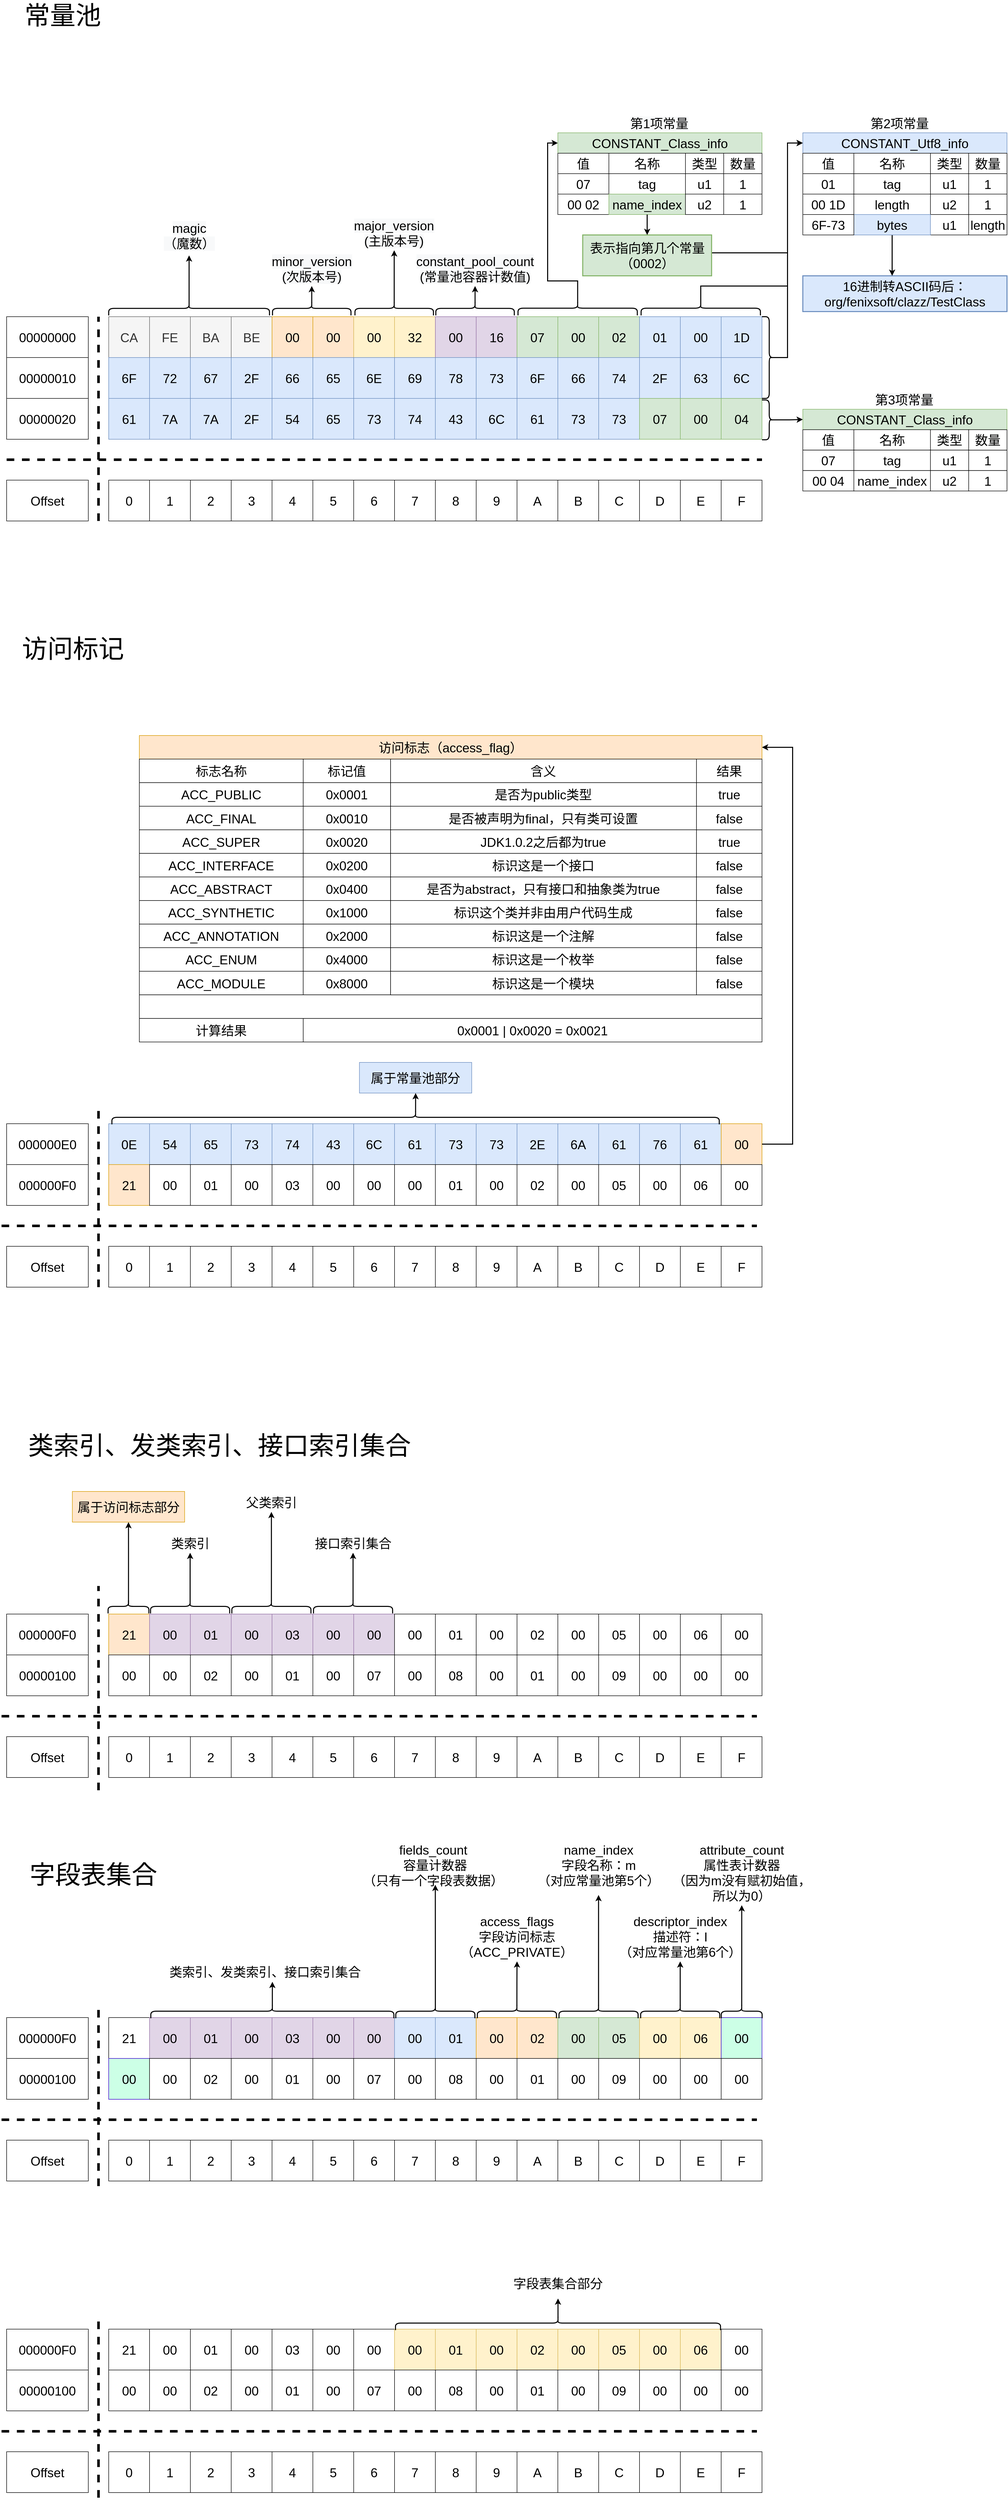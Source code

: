 <mxfile version="15.9.4" type="github">
  <diagram id="RAKNBQ7omsVKOhYnc0PZ" name="Page-1">
    <mxGraphModel dx="335" dy="176" grid="1" gridSize="10" guides="1" tooltips="1" connect="1" arrows="1" fold="1" page="1" pageScale="1" pageWidth="1000" pageHeight="1000" math="0" shadow="0">
      <root>
        <mxCell id="0" />
        <mxCell id="1" parent="0" />
        <mxCell id="OlPnQPF0shEglizdXLzO-291" value="" style="group" parent="1" vertex="1" connectable="0">
          <mxGeometry x="30" y="420" width="1960" height="720" as="geometry" />
        </mxCell>
        <mxCell id="xgkoWGdpwm-Y7MraHjju-1" value="CA" style="whiteSpace=wrap;html=1;aspect=fixed;fontSize=25;fillColor=#f5f5f5;fontColor=#333333;strokeColor=#666666;" parent="OlPnQPF0shEglizdXLzO-291" vertex="1">
          <mxGeometry x="200" y="320" width="80" height="80" as="geometry" />
        </mxCell>
        <mxCell id="xgkoWGdpwm-Y7MraHjju-2" value="FE" style="whiteSpace=wrap;html=1;aspect=fixed;fontSize=25;fillColor=#f5f5f5;fontColor=#333333;strokeColor=#666666;" parent="OlPnQPF0shEglizdXLzO-291" vertex="1">
          <mxGeometry x="280" y="320" width="80" height="80" as="geometry" />
        </mxCell>
        <mxCell id="xgkoWGdpwm-Y7MraHjju-3" value="BA" style="whiteSpace=wrap;html=1;aspect=fixed;fontSize=25;fillColor=#f5f5f5;fontColor=#333333;strokeColor=#666666;" parent="OlPnQPF0shEglizdXLzO-291" vertex="1">
          <mxGeometry x="360" y="320" width="80" height="80" as="geometry" />
        </mxCell>
        <mxCell id="xgkoWGdpwm-Y7MraHjju-4" value="BE" style="whiteSpace=wrap;html=1;aspect=fixed;fontSize=25;fillColor=#f5f5f5;fontColor=#333333;strokeColor=#666666;" parent="OlPnQPF0shEglizdXLzO-291" vertex="1">
          <mxGeometry x="440" y="320" width="80" height="80" as="geometry" />
        </mxCell>
        <mxCell id="xgkoWGdpwm-Y7MraHjju-5" value="00" style="whiteSpace=wrap;html=1;aspect=fixed;fontSize=25;fillColor=#ffe6cc;strokeColor=#d79b00;" parent="OlPnQPF0shEglizdXLzO-291" vertex="1">
          <mxGeometry x="520" y="320" width="80" height="80" as="geometry" />
        </mxCell>
        <mxCell id="xgkoWGdpwm-Y7MraHjju-6" value="00" style="whiteSpace=wrap;html=1;aspect=fixed;fontSize=25;fillColor=#ffe6cc;strokeColor=#d79b00;" parent="OlPnQPF0shEglizdXLzO-291" vertex="1">
          <mxGeometry x="600" y="320" width="80" height="80" as="geometry" />
        </mxCell>
        <mxCell id="xgkoWGdpwm-Y7MraHjju-7" value="00" style="whiteSpace=wrap;html=1;aspect=fixed;fontSize=25;fillColor=#fff2cc;strokeColor=#d6b656;" parent="OlPnQPF0shEglizdXLzO-291" vertex="1">
          <mxGeometry x="680" y="320" width="80" height="80" as="geometry" />
        </mxCell>
        <mxCell id="xgkoWGdpwm-Y7MraHjju-8" value="32" style="whiteSpace=wrap;html=1;aspect=fixed;fontSize=25;fillColor=#fff2cc;strokeColor=#d6b656;" parent="OlPnQPF0shEglizdXLzO-291" vertex="1">
          <mxGeometry x="760" y="320" width="80" height="80" as="geometry" />
        </mxCell>
        <mxCell id="xgkoWGdpwm-Y7MraHjju-9" value="00" style="whiteSpace=wrap;html=1;aspect=fixed;fontSize=25;fillColor=#e1d5e7;strokeColor=#9673a6;" parent="OlPnQPF0shEglizdXLzO-291" vertex="1">
          <mxGeometry x="840" y="320" width="80" height="80" as="geometry" />
        </mxCell>
        <mxCell id="xgkoWGdpwm-Y7MraHjju-10" value="16" style="whiteSpace=wrap;html=1;aspect=fixed;fontSize=25;fillColor=#e1d5e7;strokeColor=#9673a6;" parent="OlPnQPF0shEglizdXLzO-291" vertex="1">
          <mxGeometry x="920" y="320" width="80" height="80" as="geometry" />
        </mxCell>
        <mxCell id="xgkoWGdpwm-Y7MraHjju-11" value="07" style="whiteSpace=wrap;html=1;aspect=fixed;fontSize=25;fillColor=#d5e8d4;strokeColor=#82b366;" parent="OlPnQPF0shEglizdXLzO-291" vertex="1">
          <mxGeometry x="1000" y="320" width="80" height="80" as="geometry" />
        </mxCell>
        <mxCell id="xgkoWGdpwm-Y7MraHjju-12" value="00" style="whiteSpace=wrap;html=1;aspect=fixed;fontSize=25;fillColor=#d5e8d4;strokeColor=#82b366;" parent="OlPnQPF0shEglizdXLzO-291" vertex="1">
          <mxGeometry x="1080" y="320" width="80" height="80" as="geometry" />
        </mxCell>
        <mxCell id="xgkoWGdpwm-Y7MraHjju-13" value="6F" style="whiteSpace=wrap;html=1;aspect=fixed;fillColor=#dae8fc;strokeColor=#6c8ebf;fontSize=25;" parent="OlPnQPF0shEglizdXLzO-291" vertex="1">
          <mxGeometry x="200" y="400" width="80" height="80" as="geometry" />
        </mxCell>
        <mxCell id="xgkoWGdpwm-Y7MraHjju-14" value="72" style="whiteSpace=wrap;html=1;aspect=fixed;fillColor=#dae8fc;strokeColor=#6c8ebf;fontSize=25;" parent="OlPnQPF0shEglizdXLzO-291" vertex="1">
          <mxGeometry x="280" y="400" width="80" height="80" as="geometry" />
        </mxCell>
        <mxCell id="xgkoWGdpwm-Y7MraHjju-15" value="67" style="whiteSpace=wrap;html=1;aspect=fixed;fillColor=#dae8fc;strokeColor=#6c8ebf;fontSize=25;" parent="OlPnQPF0shEglizdXLzO-291" vertex="1">
          <mxGeometry x="360" y="400" width="80" height="80" as="geometry" />
        </mxCell>
        <mxCell id="xgkoWGdpwm-Y7MraHjju-16" value="2F" style="whiteSpace=wrap;html=1;aspect=fixed;fillColor=#dae8fc;strokeColor=#6c8ebf;fontSize=25;" parent="OlPnQPF0shEglizdXLzO-291" vertex="1">
          <mxGeometry x="440" y="400" width="80" height="80" as="geometry" />
        </mxCell>
        <mxCell id="xgkoWGdpwm-Y7MraHjju-17" value="66" style="whiteSpace=wrap;html=1;aspect=fixed;fillColor=#dae8fc;strokeColor=#6c8ebf;fontSize=25;" parent="OlPnQPF0shEglizdXLzO-291" vertex="1">
          <mxGeometry x="520" y="400" width="80" height="80" as="geometry" />
        </mxCell>
        <mxCell id="xgkoWGdpwm-Y7MraHjju-18" value="65" style="whiteSpace=wrap;html=1;aspect=fixed;fillColor=#dae8fc;strokeColor=#6c8ebf;fontSize=25;" parent="OlPnQPF0shEglizdXLzO-291" vertex="1">
          <mxGeometry x="600" y="400" width="80" height="80" as="geometry" />
        </mxCell>
        <mxCell id="xgkoWGdpwm-Y7MraHjju-19" value="6E" style="whiteSpace=wrap;html=1;aspect=fixed;fillColor=#dae8fc;strokeColor=#6c8ebf;fontSize=25;" parent="OlPnQPF0shEglizdXLzO-291" vertex="1">
          <mxGeometry x="680" y="400" width="80" height="80" as="geometry" />
        </mxCell>
        <mxCell id="xgkoWGdpwm-Y7MraHjju-20" value="69" style="whiteSpace=wrap;html=1;aspect=fixed;fillColor=#dae8fc;strokeColor=#6c8ebf;fontSize=25;" parent="OlPnQPF0shEglizdXLzO-291" vertex="1">
          <mxGeometry x="760" y="400" width="80" height="80" as="geometry" />
        </mxCell>
        <mxCell id="xgkoWGdpwm-Y7MraHjju-21" value="78" style="whiteSpace=wrap;html=1;aspect=fixed;fillColor=#dae8fc;strokeColor=#6c8ebf;fontSize=25;" parent="OlPnQPF0shEglizdXLzO-291" vertex="1">
          <mxGeometry x="840" y="400" width="80" height="80" as="geometry" />
        </mxCell>
        <mxCell id="xgkoWGdpwm-Y7MraHjju-22" value="73" style="whiteSpace=wrap;html=1;aspect=fixed;fillColor=#dae8fc;strokeColor=#6c8ebf;fontSize=25;" parent="OlPnQPF0shEglizdXLzO-291" vertex="1">
          <mxGeometry x="920" y="400" width="80" height="80" as="geometry" />
        </mxCell>
        <mxCell id="xgkoWGdpwm-Y7MraHjju-23" value="6F" style="whiteSpace=wrap;html=1;aspect=fixed;fillColor=#dae8fc;strokeColor=#6c8ebf;fontSize=25;" parent="OlPnQPF0shEglizdXLzO-291" vertex="1">
          <mxGeometry x="1000" y="400" width="80" height="80" as="geometry" />
        </mxCell>
        <mxCell id="xgkoWGdpwm-Y7MraHjju-24" value="66" style="whiteSpace=wrap;html=1;aspect=fixed;fillColor=#dae8fc;strokeColor=#6c8ebf;fontSize=25;" parent="OlPnQPF0shEglizdXLzO-291" vertex="1">
          <mxGeometry x="1080" y="400" width="80" height="80" as="geometry" />
        </mxCell>
        <mxCell id="xgkoWGdpwm-Y7MraHjju-25" value="61" style="whiteSpace=wrap;html=1;aspect=fixed;fillColor=#dae8fc;strokeColor=#6c8ebf;fontSize=25;" parent="OlPnQPF0shEglizdXLzO-291" vertex="1">
          <mxGeometry x="200" y="480" width="80" height="80" as="geometry" />
        </mxCell>
        <mxCell id="xgkoWGdpwm-Y7MraHjju-26" value="7A" style="whiteSpace=wrap;html=1;aspect=fixed;fillColor=#dae8fc;strokeColor=#6c8ebf;fontSize=25;" parent="OlPnQPF0shEglizdXLzO-291" vertex="1">
          <mxGeometry x="280" y="480" width="80" height="80" as="geometry" />
        </mxCell>
        <mxCell id="xgkoWGdpwm-Y7MraHjju-27" value="7A" style="whiteSpace=wrap;html=1;aspect=fixed;fillColor=#dae8fc;strokeColor=#6c8ebf;fontSize=25;" parent="OlPnQPF0shEglizdXLzO-291" vertex="1">
          <mxGeometry x="360" y="480" width="80" height="80" as="geometry" />
        </mxCell>
        <mxCell id="xgkoWGdpwm-Y7MraHjju-28" value="2F" style="whiteSpace=wrap;html=1;aspect=fixed;fillColor=#dae8fc;strokeColor=#6c8ebf;fontSize=25;" parent="OlPnQPF0shEglizdXLzO-291" vertex="1">
          <mxGeometry x="440" y="480" width="80" height="80" as="geometry" />
        </mxCell>
        <mxCell id="xgkoWGdpwm-Y7MraHjju-29" value="54" style="whiteSpace=wrap;html=1;aspect=fixed;fillColor=#dae8fc;strokeColor=#6c8ebf;fontSize=25;" parent="OlPnQPF0shEglizdXLzO-291" vertex="1">
          <mxGeometry x="520" y="480" width="80" height="80" as="geometry" />
        </mxCell>
        <mxCell id="xgkoWGdpwm-Y7MraHjju-30" value="65" style="whiteSpace=wrap;html=1;aspect=fixed;fillColor=#dae8fc;strokeColor=#6c8ebf;fontSize=25;" parent="OlPnQPF0shEglizdXLzO-291" vertex="1">
          <mxGeometry x="600" y="480" width="80" height="80" as="geometry" />
        </mxCell>
        <mxCell id="xgkoWGdpwm-Y7MraHjju-31" value="73" style="whiteSpace=wrap;html=1;aspect=fixed;fillColor=#dae8fc;strokeColor=#6c8ebf;fontSize=25;" parent="OlPnQPF0shEglizdXLzO-291" vertex="1">
          <mxGeometry x="680" y="480" width="80" height="80" as="geometry" />
        </mxCell>
        <mxCell id="xgkoWGdpwm-Y7MraHjju-32" value="74" style="whiteSpace=wrap;html=1;aspect=fixed;fillColor=#dae8fc;strokeColor=#6c8ebf;fontSize=25;" parent="OlPnQPF0shEglizdXLzO-291" vertex="1">
          <mxGeometry x="760" y="480" width="80" height="80" as="geometry" />
        </mxCell>
        <mxCell id="xgkoWGdpwm-Y7MraHjju-33" value="43" style="whiteSpace=wrap;html=1;aspect=fixed;fillColor=#dae8fc;strokeColor=#6c8ebf;fontSize=25;" parent="OlPnQPF0shEglizdXLzO-291" vertex="1">
          <mxGeometry x="840" y="480" width="80" height="80" as="geometry" />
        </mxCell>
        <mxCell id="xgkoWGdpwm-Y7MraHjju-34" value="6C" style="whiteSpace=wrap;html=1;aspect=fixed;fillColor=#dae8fc;strokeColor=#6c8ebf;fontSize=25;" parent="OlPnQPF0shEglizdXLzO-291" vertex="1">
          <mxGeometry x="920" y="480" width="80" height="80" as="geometry" />
        </mxCell>
        <mxCell id="xgkoWGdpwm-Y7MraHjju-35" value="61" style="whiteSpace=wrap;html=1;aspect=fixed;fillColor=#dae8fc;strokeColor=#6c8ebf;fontSize=25;" parent="OlPnQPF0shEglizdXLzO-291" vertex="1">
          <mxGeometry x="1000" y="480" width="80" height="80" as="geometry" />
        </mxCell>
        <mxCell id="xgkoWGdpwm-Y7MraHjju-36" value="73" style="whiteSpace=wrap;html=1;aspect=fixed;fillColor=#dae8fc;strokeColor=#6c8ebf;fontSize=25;" parent="OlPnQPF0shEglizdXLzO-291" vertex="1">
          <mxGeometry x="1080" y="480" width="80" height="80" as="geometry" />
        </mxCell>
        <mxCell id="xgkoWGdpwm-Y7MraHjju-49" value="02" style="whiteSpace=wrap;html=1;aspect=fixed;fontSize=25;fillColor=#d5e8d4;strokeColor=#82b366;" parent="OlPnQPF0shEglizdXLzO-291" vertex="1">
          <mxGeometry x="1160" y="320" width="80" height="80" as="geometry" />
        </mxCell>
        <mxCell id="xgkoWGdpwm-Y7MraHjju-50" value="01" style="whiteSpace=wrap;html=1;aspect=fixed;fontSize=25;fillColor=#dae8fc;strokeColor=#6c8ebf;" parent="OlPnQPF0shEglizdXLzO-291" vertex="1">
          <mxGeometry x="1240" y="320" width="80" height="80" as="geometry" />
        </mxCell>
        <mxCell id="xgkoWGdpwm-Y7MraHjju-51" value="00" style="whiteSpace=wrap;html=1;aspect=fixed;fontSize=25;fillColor=#dae8fc;strokeColor=#6c8ebf;" parent="OlPnQPF0shEglizdXLzO-291" vertex="1">
          <mxGeometry x="1320" y="320" width="80" height="80" as="geometry" />
        </mxCell>
        <mxCell id="xgkoWGdpwm-Y7MraHjju-52" value="1D" style="whiteSpace=wrap;html=1;aspect=fixed;fontSize=25;fillColor=#dae8fc;strokeColor=#6c8ebf;" parent="OlPnQPF0shEglizdXLzO-291" vertex="1">
          <mxGeometry x="1400" y="320" width="80" height="80" as="geometry" />
        </mxCell>
        <mxCell id="xgkoWGdpwm-Y7MraHjju-53" value="74" style="whiteSpace=wrap;html=1;aspect=fixed;fillColor=#dae8fc;strokeColor=#6c8ebf;fontSize=25;" parent="OlPnQPF0shEglizdXLzO-291" vertex="1">
          <mxGeometry x="1160" y="400" width="80" height="80" as="geometry" />
        </mxCell>
        <mxCell id="xgkoWGdpwm-Y7MraHjju-54" value="2F" style="whiteSpace=wrap;html=1;aspect=fixed;fillColor=#dae8fc;strokeColor=#6c8ebf;fontSize=25;" parent="OlPnQPF0shEglizdXLzO-291" vertex="1">
          <mxGeometry x="1240" y="400" width="80" height="80" as="geometry" />
        </mxCell>
        <mxCell id="xgkoWGdpwm-Y7MraHjju-55" value="63" style="whiteSpace=wrap;html=1;aspect=fixed;fillColor=#dae8fc;strokeColor=#6c8ebf;fontSize=25;" parent="OlPnQPF0shEglizdXLzO-291" vertex="1">
          <mxGeometry x="1320" y="400" width="80" height="80" as="geometry" />
        </mxCell>
        <mxCell id="xgkoWGdpwm-Y7MraHjju-56" value="6C" style="whiteSpace=wrap;html=1;aspect=fixed;fillColor=#dae8fc;strokeColor=#6c8ebf;fontSize=25;" parent="OlPnQPF0shEglizdXLzO-291" vertex="1">
          <mxGeometry x="1400" y="400" width="80" height="80" as="geometry" />
        </mxCell>
        <mxCell id="xgkoWGdpwm-Y7MraHjju-57" value="73" style="whiteSpace=wrap;html=1;aspect=fixed;fillColor=#dae8fc;strokeColor=#6c8ebf;fontSize=25;" parent="OlPnQPF0shEglizdXLzO-291" vertex="1">
          <mxGeometry x="1160" y="480" width="80" height="80" as="geometry" />
        </mxCell>
        <mxCell id="xgkoWGdpwm-Y7MraHjju-58" value="07" style="whiteSpace=wrap;html=1;aspect=fixed;fontSize=25;fillColor=#d5e8d4;strokeColor=#82b366;" parent="OlPnQPF0shEglizdXLzO-291" vertex="1">
          <mxGeometry x="1240" y="480" width="80" height="80" as="geometry" />
        </mxCell>
        <mxCell id="xgkoWGdpwm-Y7MraHjju-59" value="00" style="whiteSpace=wrap;html=1;aspect=fixed;fontSize=25;fillColor=#d5e8d4;strokeColor=#82b366;" parent="OlPnQPF0shEglizdXLzO-291" vertex="1">
          <mxGeometry x="1320" y="480" width="80" height="80" as="geometry" />
        </mxCell>
        <mxCell id="xgkoWGdpwm-Y7MraHjju-60" value="04" style="whiteSpace=wrap;html=1;aspect=fixed;fontSize=25;fillColor=#d5e8d4;strokeColor=#82b366;" parent="OlPnQPF0shEglizdXLzO-291" vertex="1">
          <mxGeometry x="1400" y="480" width="80" height="80" as="geometry" />
        </mxCell>
        <mxCell id="OlPnQPF0shEglizdXLzO-1" value="" style="shape=curlyBracket;whiteSpace=wrap;html=1;rounded=1;flipH=1;rotation=-90;strokeWidth=2;" parent="OlPnQPF0shEglizdXLzO-291" vertex="1">
          <mxGeometry x="343.75" y="146.25" width="27.5" height="315" as="geometry" />
        </mxCell>
        <mxCell id="OlPnQPF0shEglizdXLzO-5" value="" style="shape=curlyBracket;whiteSpace=wrap;html=1;rounded=1;flipH=1;rotation=-90;strokeWidth=2;" parent="OlPnQPF0shEglizdXLzO-291" vertex="1">
          <mxGeometry x="584.06" y="226.88" width="27.5" height="153.75" as="geometry" />
        </mxCell>
        <mxCell id="OlPnQPF0shEglizdXLzO-12" value="&lt;font style=&quot;font-size: 25px&quot;&gt;&lt;span style=&quot;color: rgb(0 , 0 , 0) ; font-family: &amp;#34;helvetica&amp;#34; ; font-style: normal ; font-weight: 400 ; letter-spacing: normal ; text-indent: 0px ; text-transform: none ; word-spacing: 0px ; background-color: rgb(248 , 249 , 250) ; display: inline ; float: none&quot;&gt;minor_version&lt;/span&gt;&lt;br style=&quot;color: rgb(0 , 0 , 0) ; font-family: &amp;#34;helvetica&amp;#34; ; font-style: normal ; font-weight: 400 ; letter-spacing: normal ; text-indent: 0px ; text-transform: none ; word-spacing: 0px ; background-color: rgb(248 , 249 , 250)&quot;&gt;&lt;span style=&quot;color: rgb(0 , 0 , 0) ; font-family: &amp;#34;helvetica&amp;#34; ; font-style: normal ; font-weight: 400 ; letter-spacing: normal ; text-indent: 0px ; text-transform: none ; word-spacing: 0px ; background-color: rgb(248 , 249 , 250) ; display: inline ; float: none&quot;&gt;(次版本号)&lt;/span&gt;&lt;/font&gt;" style="text;whiteSpace=wrap;html=1;fontSize=20;align=center;" parent="OlPnQPF0shEglizdXLzO-291" vertex="1">
          <mxGeometry x="547.81" y="190" width="100" height="70" as="geometry" />
        </mxCell>
        <mxCell id="OlPnQPF0shEglizdXLzO-13" style="edgeStyle=orthogonalEdgeStyle;rounded=0;orthogonalLoop=1;jettySize=auto;html=1;entryX=0.5;entryY=1;entryDx=0;entryDy=0;fontSize=11;strokeWidth=2;exitX=0.1;exitY=0.5;exitDx=0;exitDy=0;exitPerimeter=0;" parent="OlPnQPF0shEglizdXLzO-291" source="OlPnQPF0shEglizdXLzO-5" target="OlPnQPF0shEglizdXLzO-12" edge="1">
          <mxGeometry relative="1" as="geometry" />
        </mxCell>
        <mxCell id="OlPnQPF0shEglizdXLzO-14" value="&lt;font style=&quot;font-size: 25px&quot;&gt;&lt;span style=&quot;color: rgb(0 , 0 , 0) ; font-family: &amp;#34;helvetica&amp;#34; ; font-style: normal ; font-weight: 400 ; letter-spacing: normal ; text-indent: 0px ; text-transform: none ; word-spacing: 0px ; background-color: rgb(248 , 249 , 250) ; display: inline ; float: none&quot;&gt;magic&lt;/span&gt;&lt;br style=&quot;color: rgb(0 , 0 , 0) ; font-family: &amp;#34;helvetica&amp;#34; ; font-style: normal ; font-weight: 400 ; letter-spacing: normal ; text-indent: 0px ; text-transform: none ; word-spacing: 0px ; background-color: rgb(248 , 249 , 250)&quot;&gt;&lt;span style=&quot;color: rgb(0 , 0 , 0) ; font-family: &amp;#34;helvetica&amp;#34; ; font-style: normal ; font-weight: 400 ; letter-spacing: normal ; text-indent: 0px ; text-transform: none ; word-spacing: 0px ; background-color: rgb(248 , 249 , 250) ; display: inline ; float: none&quot;&gt;（魔数）&lt;/span&gt;&lt;/font&gt;" style="text;whiteSpace=wrap;html=1;fontSize=20;align=center;" parent="OlPnQPF0shEglizdXLzO-291" vertex="1">
          <mxGeometry x="303.75" y="125" width="107.5" height="75" as="geometry" />
        </mxCell>
        <mxCell id="OlPnQPF0shEglizdXLzO-15" value="" style="shape=curlyBracket;whiteSpace=wrap;html=1;rounded=1;flipH=1;rotation=-90;strokeWidth=2;" parent="OlPnQPF0shEglizdXLzO-291" vertex="1">
          <mxGeometry x="745.63" y="226.88" width="27.5" height="153.75" as="geometry" />
        </mxCell>
        <mxCell id="OlPnQPF0shEglizdXLzO-46" style="edgeStyle=orthogonalEdgeStyle;rounded=0;orthogonalLoop=1;jettySize=auto;html=1;fontSize=20;strokeColor=#000000;strokeWidth=2;entryX=0.5;entryY=1;entryDx=0;entryDy=0;exitX=0.26;exitY=0.5;exitDx=0;exitDy=0;exitPerimeter=0;" parent="OlPnQPF0shEglizdXLzO-291" source="OlPnQPF0shEglizdXLzO-1" target="OlPnQPF0shEglizdXLzO-14" edge="1">
          <mxGeometry relative="1" as="geometry">
            <mxPoint x="440" y="220" as="targetPoint" />
          </mxGeometry>
        </mxCell>
        <mxCell id="OlPnQPF0shEglizdXLzO-16" value="&lt;span style=&quot;color: rgb(0, 0, 0); font-family: helvetica; font-size: 25px; font-style: normal; font-weight: 400; letter-spacing: normal; text-indent: 0px; text-transform: none; word-spacing: 0px; background-color: rgb(248, 249, 250); display: inline; float: none;&quot;&gt;major_version&lt;/span&gt;&lt;br style=&quot;color: rgb(0, 0, 0); font-family: helvetica; font-size: 25px; font-style: normal; font-weight: 400; letter-spacing: normal; text-indent: 0px; text-transform: none; word-spacing: 0px; background-color: rgb(248, 249, 250);&quot;&gt;&lt;span style=&quot;color: rgb(0, 0, 0); font-family: helvetica; font-size: 25px; font-style: normal; font-weight: 400; letter-spacing: normal; text-indent: 0px; text-transform: none; word-spacing: 0px; background-color: rgb(248, 249, 250); display: inline; float: none;&quot;&gt;(主版本号)&lt;/span&gt;" style="text;whiteSpace=wrap;html=1;fontSize=25;align=center;" parent="OlPnQPF0shEglizdXLzO-291" vertex="1">
          <mxGeometry x="709.38" y="120" width="100" height="70" as="geometry" />
        </mxCell>
        <mxCell id="OlPnQPF0shEglizdXLzO-18" value="" style="shape=curlyBracket;whiteSpace=wrap;html=1;rounded=1;flipH=1;rotation=-90;strokeWidth=2;" parent="OlPnQPF0shEglizdXLzO-291" vertex="1">
          <mxGeometry x="904.06" y="226.88" width="27.5" height="153.75" as="geometry" />
        </mxCell>
        <mxCell id="OlPnQPF0shEglizdXLzO-17" style="edgeStyle=orthogonalEdgeStyle;rounded=0;orthogonalLoop=1;jettySize=auto;html=1;entryX=0.5;entryY=1;entryDx=0;entryDy=0;fontSize=11;strokeWidth=2;exitX=0.1;exitY=0.5;exitDx=0;exitDy=0;exitPerimeter=0;" parent="OlPnQPF0shEglizdXLzO-291" source="OlPnQPF0shEglizdXLzO-15" target="OlPnQPF0shEglizdXLzO-16" edge="1">
          <mxGeometry relative="1" as="geometry" />
        </mxCell>
        <mxCell id="OlPnQPF0shEglizdXLzO-19" value="&lt;font style=&quot;font-size: 25px&quot;&gt;&lt;span style=&quot;color: rgb(0 , 0 , 0) ; font-family: &amp;#34;helvetica&amp;#34; ; font-style: normal ; font-weight: 400 ; letter-spacing: normal ; text-indent: 0px ; text-transform: none ; word-spacing: 0px ; background-color: rgb(248 , 249 , 250) ; display: inline ; float: none&quot;&gt;constant_pool_count&lt;/span&gt;&lt;br style=&quot;color: rgb(0 , 0 , 0) ; font-family: &amp;#34;helvetica&amp;#34; ; font-style: normal ; font-weight: 400 ; letter-spacing: normal ; text-indent: 0px ; text-transform: none ; word-spacing: 0px ; background-color: rgb(248 , 249 , 250)&quot;&gt;&lt;span style=&quot;color: rgb(0 , 0 , 0) ; font-family: &amp;#34;helvetica&amp;#34; ; font-style: normal ; font-weight: 400 ; letter-spacing: normal ; text-indent: 0px ; text-transform: none ; word-spacing: 0px ; background-color: rgb(248 , 249 , 250) ; display: inline ; float: none&quot;&gt;(常量池容器计数值)&lt;/span&gt;&lt;/font&gt;" style="text;whiteSpace=wrap;html=1;fontSize=20;align=center;" parent="OlPnQPF0shEglizdXLzO-291" vertex="1">
          <mxGeometry x="867.81" y="190" width="100" height="70" as="geometry" />
        </mxCell>
        <mxCell id="OlPnQPF0shEglizdXLzO-24" value="" style="shape=curlyBracket;whiteSpace=wrap;html=1;rounded=1;flipH=1;rotation=-90;size=0.484;strokeWidth=2;" parent="OlPnQPF0shEglizdXLzO-291" vertex="1">
          <mxGeometry x="1105.07" y="186.87" width="27.5" height="233.77" as="geometry" />
        </mxCell>
        <mxCell id="OlPnQPF0shEglizdXLzO-23" style="edgeStyle=orthogonalEdgeStyle;rounded=0;orthogonalLoop=1;jettySize=auto;html=1;entryX=0.5;entryY=1;entryDx=0;entryDy=0;fontSize=11;strokeWidth=2;exitX=0.1;exitY=0.5;exitDx=0;exitDy=0;exitPerimeter=0;" parent="OlPnQPF0shEglizdXLzO-291" source="OlPnQPF0shEglizdXLzO-18" target="OlPnQPF0shEglizdXLzO-19" edge="1">
          <mxGeometry relative="1" as="geometry" />
        </mxCell>
        <mxCell id="OlPnQPF0shEglizdXLzO-26" style="edgeStyle=orthogonalEdgeStyle;rounded=0;orthogonalLoop=1;jettySize=auto;html=1;exitX=0.5;exitY=1;exitDx=0;exitDy=0;fontSize=25;fillColor=#dae8fc;strokeColor=#6c8ebf;" parent="OlPnQPF0shEglizdXLzO-291" source="xgkoWGdpwm-Y7MraHjju-9" target="xgkoWGdpwm-Y7MraHjju-9" edge="1">
          <mxGeometry relative="1" as="geometry" />
        </mxCell>
        <mxCell id="OlPnQPF0shEglizdXLzO-175" value="" style="shape=curlyBracket;whiteSpace=wrap;html=1;rounded=1;flipH=1;rotation=-90;size=0.484;strokeWidth=2;" parent="OlPnQPF0shEglizdXLzO-291" vertex="1">
          <mxGeometry x="1346.25" y="186.87" width="27.5" height="233.77" as="geometry" />
        </mxCell>
        <mxCell id="OlPnQPF0shEglizdXLzO-252" value="" style="shape=curlyBracket;whiteSpace=wrap;html=1;rounded=1;flipH=1;rotation=0;size=0.484;strokeWidth=2;" parent="OlPnQPF0shEglizdXLzO-291" vertex="1">
          <mxGeometry x="1480" y="320" width="27.5" height="160" as="geometry" />
        </mxCell>
        <mxCell id="OlPnQPF0shEglizdXLzO-254" value="&lt;span style=&quot;font-size: 25px&quot;&gt;16进制转ASCII码后：&lt;/span&gt;&lt;br style=&quot;font-size: 25px&quot;&gt;&lt;span style=&quot;font-size: 25px ; font-family: &amp;#34;helvetica&amp;#34;&quot;&gt;org/fenixsoft/clazz/TestClass&lt;/span&gt;" style="rounded=0;whiteSpace=wrap;html=1;labelBackgroundColor=none;labelBorderColor=none;fontSize=20;strokeColor=#6c8ebf;strokeWidth=2;fillColor=#dae8fc;" parent="OlPnQPF0shEglizdXLzO-291" vertex="1">
          <mxGeometry x="1560" y="240" width="400" height="70" as="geometry" />
        </mxCell>
        <mxCell id="OlPnQPF0shEglizdXLzO-256" value="" style="group" parent="OlPnQPF0shEglizdXLzO-291" vertex="1" connectable="0">
          <mxGeometry x="200" y="640" width="1280" height="80" as="geometry" />
        </mxCell>
        <mxCell id="OlPnQPF0shEglizdXLzO-47" value="0" style="whiteSpace=wrap;html=1;aspect=fixed;fontSize=25;" parent="OlPnQPF0shEglizdXLzO-256" vertex="1">
          <mxGeometry width="80" height="80" as="geometry" />
        </mxCell>
        <mxCell id="OlPnQPF0shEglizdXLzO-48" value="1" style="whiteSpace=wrap;html=1;aspect=fixed;fontSize=25;" parent="OlPnQPF0shEglizdXLzO-256" vertex="1">
          <mxGeometry x="80" width="80" height="80" as="geometry" />
        </mxCell>
        <mxCell id="OlPnQPF0shEglizdXLzO-49" value="2" style="whiteSpace=wrap;html=1;aspect=fixed;fontSize=25;" parent="OlPnQPF0shEglizdXLzO-256" vertex="1">
          <mxGeometry x="160" width="80" height="80" as="geometry" />
        </mxCell>
        <mxCell id="OlPnQPF0shEglizdXLzO-50" value="3" style="whiteSpace=wrap;html=1;aspect=fixed;fontSize=25;" parent="OlPnQPF0shEglizdXLzO-256" vertex="1">
          <mxGeometry x="240" width="80" height="80" as="geometry" />
        </mxCell>
        <mxCell id="OlPnQPF0shEglizdXLzO-51" value="4" style="whiteSpace=wrap;html=1;aspect=fixed;fontSize=25;" parent="OlPnQPF0shEglizdXLzO-256" vertex="1">
          <mxGeometry x="320" width="80" height="80" as="geometry" />
        </mxCell>
        <mxCell id="OlPnQPF0shEglizdXLzO-52" value="5" style="whiteSpace=wrap;html=1;aspect=fixed;fontSize=25;" parent="OlPnQPF0shEglizdXLzO-256" vertex="1">
          <mxGeometry x="400" width="80" height="80" as="geometry" />
        </mxCell>
        <mxCell id="OlPnQPF0shEglizdXLzO-53" value="6" style="whiteSpace=wrap;html=1;aspect=fixed;fontSize=25;" parent="OlPnQPF0shEglizdXLzO-256" vertex="1">
          <mxGeometry x="480" width="80" height="80" as="geometry" />
        </mxCell>
        <mxCell id="OlPnQPF0shEglizdXLzO-54" value="7" style="whiteSpace=wrap;html=1;aspect=fixed;fontSize=25;" parent="OlPnQPF0shEglizdXLzO-256" vertex="1">
          <mxGeometry x="560" width="80" height="80" as="geometry" />
        </mxCell>
        <mxCell id="OlPnQPF0shEglizdXLzO-55" value="8" style="whiteSpace=wrap;html=1;aspect=fixed;fontSize=25;" parent="OlPnQPF0shEglizdXLzO-256" vertex="1">
          <mxGeometry x="640" width="80" height="80" as="geometry" />
        </mxCell>
        <mxCell id="OlPnQPF0shEglizdXLzO-56" value="9" style="whiteSpace=wrap;html=1;aspect=fixed;fontSize=25;" parent="OlPnQPF0shEglizdXLzO-256" vertex="1">
          <mxGeometry x="720" width="80" height="80" as="geometry" />
        </mxCell>
        <mxCell id="OlPnQPF0shEglizdXLzO-57" value="A" style="whiteSpace=wrap;html=1;aspect=fixed;fontSize=25;" parent="OlPnQPF0shEglizdXLzO-256" vertex="1">
          <mxGeometry x="800" width="80" height="80" as="geometry" />
        </mxCell>
        <mxCell id="OlPnQPF0shEglizdXLzO-58" value="B" style="whiteSpace=wrap;html=1;aspect=fixed;fontSize=25;" parent="OlPnQPF0shEglizdXLzO-256" vertex="1">
          <mxGeometry x="880" width="80" height="80" as="geometry" />
        </mxCell>
        <mxCell id="OlPnQPF0shEglizdXLzO-59" value="C" style="whiteSpace=wrap;html=1;aspect=fixed;fontSize=25;" parent="OlPnQPF0shEglizdXLzO-256" vertex="1">
          <mxGeometry x="960" width="80" height="80" as="geometry" />
        </mxCell>
        <mxCell id="OlPnQPF0shEglizdXLzO-60" value="D" style="whiteSpace=wrap;html=1;aspect=fixed;fontSize=25;" parent="OlPnQPF0shEglizdXLzO-256" vertex="1">
          <mxGeometry x="1040" width="80" height="80" as="geometry" />
        </mxCell>
        <mxCell id="OlPnQPF0shEglizdXLzO-61" value="E" style="whiteSpace=wrap;html=1;aspect=fixed;fontSize=25;" parent="OlPnQPF0shEglizdXLzO-256" vertex="1">
          <mxGeometry x="1120" width="80" height="80" as="geometry" />
        </mxCell>
        <mxCell id="OlPnQPF0shEglizdXLzO-62" value="F" style="whiteSpace=wrap;html=1;aspect=fixed;fontSize=25;" parent="OlPnQPF0shEglizdXLzO-256" vertex="1">
          <mxGeometry x="1200" width="80" height="80" as="geometry" />
        </mxCell>
        <mxCell id="OlPnQPF0shEglizdXLzO-257" value="" style="group" parent="OlPnQPF0shEglizdXLzO-291" vertex="1" connectable="0">
          <mxGeometry y="320" width="160" height="240" as="geometry" />
        </mxCell>
        <mxCell id="xgkoWGdpwm-Y7MraHjju-81" value="00000000" style="rounded=0;whiteSpace=wrap;html=1;fontSize=25;" parent="OlPnQPF0shEglizdXLzO-257" vertex="1">
          <mxGeometry width="160" height="80" as="geometry" />
        </mxCell>
        <mxCell id="xgkoWGdpwm-Y7MraHjju-82" value="00000010" style="rounded=0;whiteSpace=wrap;html=1;fontSize=25;" parent="OlPnQPF0shEglizdXLzO-257" vertex="1">
          <mxGeometry y="80" width="160" height="80" as="geometry" />
        </mxCell>
        <mxCell id="xgkoWGdpwm-Y7MraHjju-83" value="00000020" style="rounded=0;whiteSpace=wrap;html=1;fontSize=25;" parent="OlPnQPF0shEglizdXLzO-257" vertex="1">
          <mxGeometry y="160" width="160" height="80" as="geometry" />
        </mxCell>
        <mxCell id="OlPnQPF0shEglizdXLzO-258" value="Offset" style="rounded=0;whiteSpace=wrap;html=1;fontSize=25;" parent="OlPnQPF0shEglizdXLzO-291" vertex="1">
          <mxGeometry y="640" width="160" height="80" as="geometry" />
        </mxCell>
        <mxCell id="OlPnQPF0shEglizdXLzO-259" value="" style="shape=curlyBracket;whiteSpace=wrap;html=1;rounded=1;flipH=1;rotation=0;size=0.484;strokeWidth=2;" parent="OlPnQPF0shEglizdXLzO-291" vertex="1">
          <mxGeometry x="1480" y="483" width="27.5" height="78" as="geometry" />
        </mxCell>
        <mxCell id="OlPnQPF0shEglizdXLzO-261" value="" style="endArrow=none;dashed=1;html=1;rounded=0;fontSize=20;strokeColor=#000000;strokeWidth=5;" parent="OlPnQPF0shEglizdXLzO-291" edge="1">
          <mxGeometry width="50" height="50" relative="1" as="geometry">
            <mxPoint y="600" as="sourcePoint" />
            <mxPoint x="1480" y="600" as="targetPoint" />
          </mxGeometry>
        </mxCell>
        <mxCell id="OlPnQPF0shEglizdXLzO-262" value="" style="endArrow=none;dashed=1;html=1;rounded=0;fontSize=20;strokeColor=#000000;strokeWidth=5;" parent="OlPnQPF0shEglizdXLzO-291" edge="1">
          <mxGeometry width="50" height="50" relative="1" as="geometry">
            <mxPoint x="180" y="720" as="sourcePoint" />
            <mxPoint x="180" y="320" as="targetPoint" />
          </mxGeometry>
        </mxCell>
        <mxCell id="OlPnQPF0shEglizdXLzO-266" style="edgeStyle=orthogonalEdgeStyle;rounded=0;orthogonalLoop=1;jettySize=auto;html=1;fontSize=25;strokeColor=#000000;strokeWidth=2;entryX=0;entryY=0.5;entryDx=0;entryDy=0;exitX=0.1;exitY=0.5;exitDx=0;exitDy=0;exitPerimeter=0;" parent="OlPnQPF0shEglizdXLzO-291" source="OlPnQPF0shEglizdXLzO-24" target="OlPnQPF0shEglizdXLzO-115" edge="1">
          <mxGeometry relative="1" as="geometry">
            <Array as="points">
              <mxPoint x="1119" y="250" />
              <mxPoint x="1060" y="250" />
              <mxPoint x="1060" y="-20" />
            </Array>
          </mxGeometry>
        </mxCell>
        <mxCell id="OlPnQPF0shEglizdXLzO-260" value="" style="edgeStyle=orthogonalEdgeStyle;rounded=0;orthogonalLoop=1;jettySize=auto;html=1;fontSize=20;strokeColor=#000000;strokeWidth=2;exitX=0.1;exitY=0.5;exitDx=0;exitDy=0;exitPerimeter=0;" parent="OlPnQPF0shEglizdXLzO-291" source="OlPnQPF0shEglizdXLzO-259" target="OlPnQPF0shEglizdXLzO-270" edge="1">
          <mxGeometry relative="1" as="geometry">
            <mxPoint x="1600" y="522.5" as="targetPoint" />
          </mxGeometry>
        </mxCell>
        <mxCell id="OlPnQPF0shEglizdXLzO-286" style="edgeStyle=orthogonalEdgeStyle;rounded=0;orthogonalLoop=1;jettySize=auto;html=1;entryX=0;entryY=0.5;entryDx=0;entryDy=0;fontSize=25;strokeColor=#000000;strokeWidth=2;exitX=0.1;exitY=0.5;exitDx=0;exitDy=0;exitPerimeter=0;" parent="OlPnQPF0shEglizdXLzO-291" source="OlPnQPF0shEglizdXLzO-175" target="OlPnQPF0shEglizdXLzO-164" edge="1">
          <mxGeometry relative="1" as="geometry">
            <Array as="points">
              <mxPoint x="1360" y="260" />
              <mxPoint x="1530" y="260" />
              <mxPoint x="1530" y="-20" />
            </Array>
          </mxGeometry>
        </mxCell>
        <mxCell id="OlPnQPF0shEglizdXLzO-285" style="edgeStyle=orthogonalEdgeStyle;rounded=0;orthogonalLoop=1;jettySize=auto;html=1;entryX=0;entryY=0.5;entryDx=0;entryDy=0;fontSize=25;strokeColor=#000000;strokeWidth=2;exitX=0.1;exitY=0.5;exitDx=0;exitDy=0;exitPerimeter=0;" parent="OlPnQPF0shEglizdXLzO-291" source="OlPnQPF0shEglizdXLzO-252" target="OlPnQPF0shEglizdXLzO-164" edge="1">
          <mxGeometry relative="1" as="geometry">
            <Array as="points">
              <mxPoint x="1530" y="400" />
              <mxPoint x="1530" y="-20" />
            </Array>
          </mxGeometry>
        </mxCell>
        <mxCell id="OlPnQPF0shEglizdXLzO-290" style="edgeStyle=orthogonalEdgeStyle;rounded=0;orthogonalLoop=1;jettySize=auto;html=1;fontSize=25;strokeColor=#000000;strokeWidth=2;" parent="OlPnQPF0shEglizdXLzO-291" source="OlPnQPF0shEglizdXLzO-177" target="OlPnQPF0shEglizdXLzO-254" edge="1">
          <mxGeometry relative="1" as="geometry">
            <Array as="points">
              <mxPoint x="1740" y="260" />
              <mxPoint x="1740" y="260" />
            </Array>
          </mxGeometry>
        </mxCell>
        <mxCell id="OlPnQPF0shEglizdXLzO-265" value="" style="group" parent="OlPnQPF0shEglizdXLzO-291" vertex="1" connectable="0">
          <mxGeometry x="1080" y="-80" width="400" height="200" as="geometry" />
        </mxCell>
        <mxCell id="OlPnQPF0shEglizdXLzO-136" value="" style="group;fontSize=25;" parent="OlPnQPF0shEglizdXLzO-265" vertex="1" connectable="0">
          <mxGeometry y="40" width="400" height="160" as="geometry" />
        </mxCell>
        <mxCell id="OlPnQPF0shEglizdXLzO-190" value="" style="group;fontSize=25;" parent="OlPnQPF0shEglizdXLzO-136" vertex="1" connectable="0">
          <mxGeometry width="400" height="160" as="geometry" />
        </mxCell>
        <mxCell id="OlPnQPF0shEglizdXLzO-115" value="&lt;span style=&quot;font-family: helvetica; font-size: 25px;&quot;&gt;CONSTANT_Class_info&lt;/span&gt;" style="rounded=0;whiteSpace=wrap;html=1;labelBackgroundColor=none;labelBorderColor=none;fontSize=25;strokeWidth=1;fillColor=#d5e8d4;strokeColor=#82b366;" parent="OlPnQPF0shEglizdXLzO-190" vertex="1">
          <mxGeometry width="400" height="40" as="geometry" />
        </mxCell>
        <mxCell id="OlPnQPF0shEglizdXLzO-116" value="类型" style="rounded=0;whiteSpace=wrap;html=1;labelBackgroundColor=none;labelBorderColor=none;fontSize=25;strokeWidth=1;" parent="OlPnQPF0shEglizdXLzO-190" vertex="1">
          <mxGeometry x="250.0" y="40" width="75" height="40" as="geometry" />
        </mxCell>
        <mxCell id="OlPnQPF0shEglizdXLzO-117" value="名称" style="rounded=0;whiteSpace=wrap;html=1;labelBackgroundColor=none;labelBorderColor=none;fontSize=25;strokeWidth=1;" parent="OlPnQPF0shEglizdXLzO-190" vertex="1">
          <mxGeometry x="100" y="40" width="150" height="40" as="geometry" />
        </mxCell>
        <mxCell id="OlPnQPF0shEglizdXLzO-120" value="值" style="rounded=0;whiteSpace=wrap;html=1;labelBackgroundColor=none;labelBorderColor=none;fontSize=25;strokeWidth=1;" parent="OlPnQPF0shEglizdXLzO-190" vertex="1">
          <mxGeometry y="40" width="100" height="40" as="geometry" />
        </mxCell>
        <mxCell id="OlPnQPF0shEglizdXLzO-130" value="07" style="rounded=0;whiteSpace=wrap;html=1;labelBackgroundColor=none;labelBorderColor=none;fontSize=25;strokeWidth=1;" parent="OlPnQPF0shEglizdXLzO-190" vertex="1">
          <mxGeometry y="80" width="100" height="40" as="geometry" />
        </mxCell>
        <mxCell id="OlPnQPF0shEglizdXLzO-131" value="00 02" style="rounded=0;whiteSpace=wrap;html=1;labelBackgroundColor=none;labelBorderColor=none;fontSize=25;strokeWidth=1;" parent="OlPnQPF0shEglizdXLzO-190" vertex="1">
          <mxGeometry y="120" width="100" height="40" as="geometry" />
        </mxCell>
        <mxCell id="OlPnQPF0shEglizdXLzO-132" value="tag" style="rounded=0;whiteSpace=wrap;html=1;labelBackgroundColor=none;labelBorderColor=none;fontSize=25;strokeWidth=1;" parent="OlPnQPF0shEglizdXLzO-190" vertex="1">
          <mxGeometry x="100" y="80" width="150" height="40" as="geometry" />
        </mxCell>
        <mxCell id="OlPnQPF0shEglizdXLzO-133" value="name_index" style="rounded=0;whiteSpace=wrap;html=1;labelBackgroundColor=none;labelBorderColor=none;fontSize=25;strokeWidth=1;fillColor=#d5e8d4;strokeColor=#82b366;" parent="OlPnQPF0shEglizdXLzO-190" vertex="1">
          <mxGeometry x="100" y="120" width="150" height="40" as="geometry" />
        </mxCell>
        <mxCell id="OlPnQPF0shEglizdXLzO-134" value="u1" style="rounded=0;whiteSpace=wrap;html=1;labelBackgroundColor=none;labelBorderColor=none;fontSize=25;strokeWidth=1;" parent="OlPnQPF0shEglizdXLzO-190" vertex="1">
          <mxGeometry x="250.0" y="80" width="75" height="40" as="geometry" />
        </mxCell>
        <mxCell id="OlPnQPF0shEglizdXLzO-135" value="u2" style="rounded=0;whiteSpace=wrap;html=1;labelBackgroundColor=none;labelBorderColor=none;fontSize=25;strokeWidth=1;" parent="OlPnQPF0shEglizdXLzO-190" vertex="1">
          <mxGeometry x="250.0" y="120" width="75" height="40" as="geometry" />
        </mxCell>
        <mxCell id="OlPnQPF0shEglizdXLzO-180" value="1" style="rounded=0;whiteSpace=wrap;html=1;labelBackgroundColor=none;labelBorderColor=none;fontSize=25;strokeWidth=1;" parent="OlPnQPF0shEglizdXLzO-190" vertex="1">
          <mxGeometry x="325" y="80" width="75" height="40" as="geometry" />
        </mxCell>
        <mxCell id="OlPnQPF0shEglizdXLzO-181" value="1" style="rounded=0;whiteSpace=wrap;html=1;labelBackgroundColor=none;labelBorderColor=none;fontSize=25;strokeWidth=1;" parent="OlPnQPF0shEglizdXLzO-190" vertex="1">
          <mxGeometry x="325" y="120" width="75" height="40" as="geometry" />
        </mxCell>
        <mxCell id="OlPnQPF0shEglizdXLzO-179" value="数量" style="rounded=0;whiteSpace=wrap;html=1;labelBackgroundColor=none;labelBorderColor=none;fontSize=25;strokeWidth=1;" parent="OlPnQPF0shEglizdXLzO-190" vertex="1">
          <mxGeometry x="325" y="40" width="75" height="40" as="geometry" />
        </mxCell>
        <mxCell id="OlPnQPF0shEglizdXLzO-194" value="&lt;span style=&quot;color: rgb(0, 0, 0); font-family: helvetica; font-size: 25px; font-style: normal; font-weight: 400; letter-spacing: normal; text-align: center; text-indent: 0px; text-transform: none; word-spacing: 0px; background-color: rgb(248, 249, 250); display: inline; float: none;&quot;&gt;第1项常量&lt;/span&gt;" style="text;whiteSpace=wrap;html=1;fontSize=25;" parent="OlPnQPF0shEglizdXLzO-265" vertex="1">
          <mxGeometry x="140" width="120" height="40" as="geometry" />
        </mxCell>
        <mxCell id="OlPnQPF0shEglizdXLzO-284" value="" style="group" parent="OlPnQPF0shEglizdXLzO-291" vertex="1" connectable="0">
          <mxGeometry x="1560" y="-80" width="400" height="240" as="geometry" />
        </mxCell>
        <mxCell id="OlPnQPF0shEglizdXLzO-191" value="" style="group;fontSize=25;" parent="OlPnQPF0shEglizdXLzO-284" vertex="1" connectable="0">
          <mxGeometry y="40" width="400" height="200" as="geometry" />
        </mxCell>
        <mxCell id="OlPnQPF0shEglizdXLzO-163" value="" style="group;fontSize=25;" parent="OlPnQPF0shEglizdXLzO-191" vertex="1" connectable="0">
          <mxGeometry width="400" height="200" as="geometry" />
        </mxCell>
        <mxCell id="OlPnQPF0shEglizdXLzO-264" value="" style="group;fontSize=25;" parent="OlPnQPF0shEglizdXLzO-163" vertex="1" connectable="0">
          <mxGeometry width="400" height="200" as="geometry" />
        </mxCell>
        <mxCell id="OlPnQPF0shEglizdXLzO-164" value="&lt;span style=&quot;font-family: helvetica; font-size: 25px;&quot;&gt;CONSTANT_Utf8_info&lt;/span&gt;" style="rounded=0;whiteSpace=wrap;html=1;labelBackgroundColor=none;labelBorderColor=none;fontSize=25;strokeWidth=1;fillColor=#dae8fc;strokeColor=#6c8ebf;" parent="OlPnQPF0shEglizdXLzO-264" vertex="1">
          <mxGeometry width="400" height="40" as="geometry" />
        </mxCell>
        <mxCell id="OlPnQPF0shEglizdXLzO-166" value="名称" style="rounded=0;whiteSpace=wrap;html=1;labelBackgroundColor=none;labelBorderColor=none;fontSize=25;strokeWidth=1;" parent="OlPnQPF0shEglizdXLzO-264" vertex="1">
          <mxGeometry x="100" y="40" width="150" height="40" as="geometry" />
        </mxCell>
        <mxCell id="OlPnQPF0shEglizdXLzO-167" value="值" style="rounded=0;whiteSpace=wrap;html=1;labelBackgroundColor=none;labelBorderColor=none;fontSize=25;strokeWidth=1;" parent="OlPnQPF0shEglizdXLzO-264" vertex="1">
          <mxGeometry y="40" width="100" height="40" as="geometry" />
        </mxCell>
        <mxCell id="OlPnQPF0shEglizdXLzO-168" value="01" style="rounded=0;whiteSpace=wrap;html=1;labelBackgroundColor=none;labelBorderColor=none;fontSize=25;strokeWidth=1;" parent="OlPnQPF0shEglizdXLzO-264" vertex="1">
          <mxGeometry y="80" width="100" height="40" as="geometry" />
        </mxCell>
        <mxCell id="OlPnQPF0shEglizdXLzO-169" value="00 1D" style="rounded=0;whiteSpace=wrap;html=1;labelBackgroundColor=none;labelBorderColor=none;fontSize=25;strokeWidth=1;" parent="OlPnQPF0shEglizdXLzO-264" vertex="1">
          <mxGeometry y="120" width="100" height="40" as="geometry" />
        </mxCell>
        <mxCell id="OlPnQPF0shEglizdXLzO-170" value="tag" style="rounded=0;whiteSpace=wrap;html=1;labelBackgroundColor=none;labelBorderColor=none;fontSize=25;strokeWidth=1;" parent="OlPnQPF0shEglizdXLzO-264" vertex="1">
          <mxGeometry x="100" y="80" width="150" height="40" as="geometry" />
        </mxCell>
        <mxCell id="OlPnQPF0shEglizdXLzO-171" value="length" style="rounded=0;whiteSpace=wrap;html=1;labelBackgroundColor=none;labelBorderColor=none;fontSize=25;strokeWidth=1;" parent="OlPnQPF0shEglizdXLzO-264" vertex="1">
          <mxGeometry x="100" y="120" width="150" height="40" as="geometry" />
        </mxCell>
        <mxCell id="OlPnQPF0shEglizdXLzO-182" value="类型" style="rounded=0;whiteSpace=wrap;html=1;labelBackgroundColor=none;labelBorderColor=none;fontSize=25;strokeWidth=1;" parent="OlPnQPF0shEglizdXLzO-264" vertex="1">
          <mxGeometry x="250.0" y="40" width="75" height="40" as="geometry" />
        </mxCell>
        <mxCell id="OlPnQPF0shEglizdXLzO-183" value="u1" style="rounded=0;whiteSpace=wrap;html=1;labelBackgroundColor=none;labelBorderColor=none;fontSize=25;strokeWidth=1;" parent="OlPnQPF0shEglizdXLzO-264" vertex="1">
          <mxGeometry x="250.0" y="80" width="75" height="40" as="geometry" />
        </mxCell>
        <mxCell id="OlPnQPF0shEglizdXLzO-184" value="u2" style="rounded=0;whiteSpace=wrap;html=1;labelBackgroundColor=none;labelBorderColor=none;fontSize=25;strokeWidth=1;" parent="OlPnQPF0shEglizdXLzO-264" vertex="1">
          <mxGeometry x="250.0" y="120" width="75" height="40" as="geometry" />
        </mxCell>
        <mxCell id="OlPnQPF0shEglizdXLzO-185" value="1" style="rounded=0;whiteSpace=wrap;html=1;labelBackgroundColor=none;labelBorderColor=none;fontSize=25;strokeWidth=1;" parent="OlPnQPF0shEglizdXLzO-264" vertex="1">
          <mxGeometry x="325" y="80" width="75" height="40" as="geometry" />
        </mxCell>
        <mxCell id="OlPnQPF0shEglizdXLzO-186" value="1" style="rounded=0;whiteSpace=wrap;html=1;labelBackgroundColor=none;labelBorderColor=none;fontSize=25;strokeWidth=1;" parent="OlPnQPF0shEglizdXLzO-264" vertex="1">
          <mxGeometry x="325" y="120" width="75" height="40" as="geometry" />
        </mxCell>
        <mxCell id="OlPnQPF0shEglizdXLzO-187" value="数量" style="rounded=0;whiteSpace=wrap;html=1;labelBackgroundColor=none;labelBorderColor=none;fontSize=25;strokeWidth=1;" parent="OlPnQPF0shEglizdXLzO-264" vertex="1">
          <mxGeometry x="325" y="40" width="75" height="40" as="geometry" />
        </mxCell>
        <mxCell id="OlPnQPF0shEglizdXLzO-188" value="u1" style="rounded=0;whiteSpace=wrap;html=1;labelBackgroundColor=none;labelBorderColor=none;fontSize=25;strokeWidth=1;" parent="OlPnQPF0shEglizdXLzO-264" vertex="1">
          <mxGeometry x="250.0" y="160" width="75" height="40" as="geometry" />
        </mxCell>
        <mxCell id="OlPnQPF0shEglizdXLzO-189" value="length" style="rounded=0;whiteSpace=wrap;html=1;labelBackgroundColor=none;labelBorderColor=none;fontSize=25;strokeWidth=1;" parent="OlPnQPF0shEglizdXLzO-264" vertex="1">
          <mxGeometry x="325" y="160" width="75" height="40" as="geometry" />
        </mxCell>
        <mxCell id="OlPnQPF0shEglizdXLzO-177" value="bytes" style="rounded=0;whiteSpace=wrap;html=1;labelBackgroundColor=none;labelBorderColor=none;fontSize=25;strokeWidth=1;fillColor=#dae8fc;strokeColor=#6c8ebf;" parent="OlPnQPF0shEglizdXLzO-264" vertex="1">
          <mxGeometry x="100" y="160" width="150" height="40" as="geometry" />
        </mxCell>
        <mxCell id="OlPnQPF0shEglizdXLzO-176" value="6F-73" style="rounded=0;whiteSpace=wrap;html=1;labelBackgroundColor=none;labelBorderColor=none;fontSize=25;strokeWidth=1;" parent="OlPnQPF0shEglizdXLzO-191" vertex="1">
          <mxGeometry y="160" width="100" height="40" as="geometry" />
        </mxCell>
        <mxCell id="OlPnQPF0shEglizdXLzO-195" value="&lt;span style=&quot;color: rgb(0 , 0 , 0) ; font-family: &amp;#34;helvetica&amp;#34; ; font-style: normal ; font-weight: 400 ; letter-spacing: normal ; text-align: center ; text-indent: 0px ; text-transform: none ; word-spacing: 0px ; background-color: rgb(248 , 249 , 250) ; display: inline ; float: none&quot;&gt;&lt;font style=&quot;font-size: 25px&quot;&gt;第2项常量&lt;/font&gt;&lt;/span&gt;" style="text;whiteSpace=wrap;html=1;fontSize=20;" parent="OlPnQPF0shEglizdXLzO-284" vertex="1">
          <mxGeometry x="130.556" width="138.889" height="40" as="geometry" />
        </mxCell>
        <mxCell id="2mI-B7PRtJXZIp89kAS7-156" style="edgeStyle=orthogonalEdgeStyle;rounded=0;orthogonalLoop=1;jettySize=auto;html=1;entryX=0;entryY=0.5;entryDx=0;entryDy=0;strokeWidth=2;" parent="OlPnQPF0shEglizdXLzO-291" source="2mI-B7PRtJXZIp89kAS7-153" target="OlPnQPF0shEglizdXLzO-164" edge="1">
          <mxGeometry relative="1" as="geometry">
            <Array as="points">
              <mxPoint x="1530" y="195" />
              <mxPoint x="1530" y="-20" />
            </Array>
          </mxGeometry>
        </mxCell>
        <mxCell id="2mI-B7PRtJXZIp89kAS7-153" value="&lt;span style=&quot;font-size: 25px&quot;&gt;表示指向第几个常量&lt;br&gt;（0002）&lt;br&gt;&lt;/span&gt;" style="rounded=0;whiteSpace=wrap;html=1;labelBackgroundColor=none;labelBorderColor=none;fontSize=20;strokeColor=#82b366;strokeWidth=2;fillColor=#d5e8d4;" parent="OlPnQPF0shEglizdXLzO-291" vertex="1">
          <mxGeometry x="1128.75" y="160" width="252.5" height="80" as="geometry" />
        </mxCell>
        <mxCell id="2mI-B7PRtJXZIp89kAS7-154" value="" style="edgeStyle=orthogonalEdgeStyle;rounded=0;orthogonalLoop=1;jettySize=auto;html=1;strokeWidth=2;" parent="OlPnQPF0shEglizdXLzO-291" source="OlPnQPF0shEglizdXLzO-133" target="2mI-B7PRtJXZIp89kAS7-153" edge="1">
          <mxGeometry relative="1" as="geometry" />
        </mxCell>
        <mxCell id="OlPnQPF0shEglizdXLzO-267" value="" style="group" parent="OlPnQPF0shEglizdXLzO-291" vertex="1" connectable="0">
          <mxGeometry x="1560" y="461.25" width="400" height="200" as="geometry" />
        </mxCell>
        <mxCell id="OlPnQPF0shEglizdXLzO-268" value="" style="group;fontSize=25;" parent="OlPnQPF0shEglizdXLzO-267" vertex="1" connectable="0">
          <mxGeometry y="40" width="400" height="160" as="geometry" />
        </mxCell>
        <mxCell id="OlPnQPF0shEglizdXLzO-269" value="" style="group;fontSize=25;" parent="OlPnQPF0shEglizdXLzO-268" vertex="1" connectable="0">
          <mxGeometry width="400" height="160" as="geometry" />
        </mxCell>
        <mxCell id="OlPnQPF0shEglizdXLzO-270" value="&lt;span style=&quot;font-family: helvetica; font-size: 25px;&quot;&gt;CONSTANT_Class_info&lt;/span&gt;" style="rounded=0;whiteSpace=wrap;html=1;labelBackgroundColor=none;labelBorderColor=none;fontSize=25;strokeWidth=1;fillColor=#d5e8d4;strokeColor=#82b366;" parent="OlPnQPF0shEglizdXLzO-269" vertex="1">
          <mxGeometry width="400" height="40" as="geometry" />
        </mxCell>
        <mxCell id="OlPnQPF0shEglizdXLzO-271" value="类型" style="rounded=0;whiteSpace=wrap;html=1;labelBackgroundColor=none;labelBorderColor=none;fontSize=25;strokeWidth=1;" parent="OlPnQPF0shEglizdXLzO-269" vertex="1">
          <mxGeometry x="250.0" y="40" width="75" height="40" as="geometry" />
        </mxCell>
        <mxCell id="OlPnQPF0shEglizdXLzO-272" value="名称" style="rounded=0;whiteSpace=wrap;html=1;labelBackgroundColor=none;labelBorderColor=none;fontSize=25;strokeWidth=1;" parent="OlPnQPF0shEglizdXLzO-269" vertex="1">
          <mxGeometry x="100" y="40" width="150" height="40" as="geometry" />
        </mxCell>
        <mxCell id="OlPnQPF0shEglizdXLzO-273" value="值" style="rounded=0;whiteSpace=wrap;html=1;labelBackgroundColor=none;labelBorderColor=none;fontSize=25;strokeWidth=1;" parent="OlPnQPF0shEglizdXLzO-269" vertex="1">
          <mxGeometry y="40" width="100" height="40" as="geometry" />
        </mxCell>
        <mxCell id="OlPnQPF0shEglizdXLzO-274" value="07" style="rounded=0;whiteSpace=wrap;html=1;labelBackgroundColor=none;labelBorderColor=none;fontSize=25;strokeWidth=1;" parent="OlPnQPF0shEglizdXLzO-269" vertex="1">
          <mxGeometry y="80" width="100" height="40" as="geometry" />
        </mxCell>
        <mxCell id="OlPnQPF0shEglizdXLzO-275" value="00 04" style="rounded=0;whiteSpace=wrap;html=1;labelBackgroundColor=none;labelBorderColor=none;fontSize=25;strokeWidth=1;" parent="OlPnQPF0shEglizdXLzO-269" vertex="1">
          <mxGeometry y="120" width="100" height="40" as="geometry" />
        </mxCell>
        <mxCell id="OlPnQPF0shEglizdXLzO-276" value="tag" style="rounded=0;whiteSpace=wrap;html=1;labelBackgroundColor=none;labelBorderColor=none;fontSize=25;strokeWidth=1;" parent="OlPnQPF0shEglizdXLzO-269" vertex="1">
          <mxGeometry x="100" y="80" width="150" height="40" as="geometry" />
        </mxCell>
        <mxCell id="OlPnQPF0shEglizdXLzO-277" value="name_index" style="rounded=0;whiteSpace=wrap;html=1;labelBackgroundColor=none;labelBorderColor=none;fontSize=25;strokeWidth=1;" parent="OlPnQPF0shEglizdXLzO-269" vertex="1">
          <mxGeometry x="100" y="120" width="150" height="40" as="geometry" />
        </mxCell>
        <mxCell id="OlPnQPF0shEglizdXLzO-278" value="u1" style="rounded=0;whiteSpace=wrap;html=1;labelBackgroundColor=none;labelBorderColor=none;fontSize=25;strokeWidth=1;" parent="OlPnQPF0shEglizdXLzO-269" vertex="1">
          <mxGeometry x="250.0" y="80" width="75" height="40" as="geometry" />
        </mxCell>
        <mxCell id="OlPnQPF0shEglizdXLzO-279" value="u2" style="rounded=0;whiteSpace=wrap;html=1;labelBackgroundColor=none;labelBorderColor=none;fontSize=25;strokeWidth=1;" parent="OlPnQPF0shEglizdXLzO-269" vertex="1">
          <mxGeometry x="250.0" y="120" width="75" height="40" as="geometry" />
        </mxCell>
        <mxCell id="OlPnQPF0shEglizdXLzO-280" value="1" style="rounded=0;whiteSpace=wrap;html=1;labelBackgroundColor=none;labelBorderColor=none;fontSize=25;strokeWidth=1;" parent="OlPnQPF0shEglizdXLzO-269" vertex="1">
          <mxGeometry x="325" y="80" width="75" height="40" as="geometry" />
        </mxCell>
        <mxCell id="OlPnQPF0shEglizdXLzO-281" value="1" style="rounded=0;whiteSpace=wrap;html=1;labelBackgroundColor=none;labelBorderColor=none;fontSize=25;strokeWidth=1;" parent="OlPnQPF0shEglizdXLzO-269" vertex="1">
          <mxGeometry x="325" y="120" width="75" height="40" as="geometry" />
        </mxCell>
        <mxCell id="OlPnQPF0shEglizdXLzO-282" value="数量" style="rounded=0;whiteSpace=wrap;html=1;labelBackgroundColor=none;labelBorderColor=none;fontSize=25;strokeWidth=1;" parent="OlPnQPF0shEglizdXLzO-269" vertex="1">
          <mxGeometry x="325" y="40" width="75" height="40" as="geometry" />
        </mxCell>
        <mxCell id="OlPnQPF0shEglizdXLzO-283" value="&lt;span style=&quot;color: rgb(0 , 0 , 0) ; font-family: &amp;#34;helvetica&amp;#34; ; font-size: 25px ; font-style: normal ; font-weight: 400 ; letter-spacing: normal ; text-align: center ; text-indent: 0px ; text-transform: none ; word-spacing: 0px ; background-color: rgb(248 , 249 , 250) ; display: inline ; float: none&quot;&gt;第3项常量&lt;/span&gt;" style="text;whiteSpace=wrap;html=1;fontSize=25;" parent="OlPnQPF0shEglizdXLzO-267" vertex="1">
          <mxGeometry x="140" width="120" height="40" as="geometry" />
        </mxCell>
        <mxCell id="2mI-B7PRtJXZIp89kAS7-271" value="21" style="whiteSpace=wrap;html=1;aspect=fixed;fontSize=25;fillColor=#ffe6cc;strokeColor=#d79b00;" parent="1" vertex="1">
          <mxGeometry x="230" y="3280" width="80" height="80" as="geometry" />
        </mxCell>
        <mxCell id="2mI-B7PRtJXZIp89kAS7-272" value="00" style="whiteSpace=wrap;html=1;aspect=fixed;fontSize=25;fillColor=#e1d5e7;strokeColor=#9673a6;" parent="1" vertex="1">
          <mxGeometry x="310" y="3280" width="80" height="80" as="geometry" />
        </mxCell>
        <mxCell id="2mI-B7PRtJXZIp89kAS7-273" value="01" style="whiteSpace=wrap;html=1;aspect=fixed;fontSize=25;fillColor=#e1d5e7;strokeColor=#9673a6;" parent="1" vertex="1">
          <mxGeometry x="390" y="3280" width="80" height="80" as="geometry" />
        </mxCell>
        <mxCell id="2mI-B7PRtJXZIp89kAS7-274" value="00" style="whiteSpace=wrap;html=1;aspect=fixed;fontSize=25;fillColor=#e1d5e7;strokeColor=#9673a6;" parent="1" vertex="1">
          <mxGeometry x="470" y="3280" width="80" height="80" as="geometry" />
        </mxCell>
        <mxCell id="2mI-B7PRtJXZIp89kAS7-275" value="03" style="whiteSpace=wrap;html=1;aspect=fixed;fontSize=25;fillColor=#e1d5e7;strokeColor=#9673a6;" parent="1" vertex="1">
          <mxGeometry x="550" y="3280" width="80" height="80" as="geometry" />
        </mxCell>
        <mxCell id="2mI-B7PRtJXZIp89kAS7-276" value="00" style="whiteSpace=wrap;html=1;aspect=fixed;fontSize=25;fillColor=#e1d5e7;strokeColor=#9673a6;" parent="1" vertex="1">
          <mxGeometry x="630" y="3280" width="80" height="80" as="geometry" />
        </mxCell>
        <mxCell id="2mI-B7PRtJXZIp89kAS7-277" value="00" style="whiteSpace=wrap;html=1;aspect=fixed;fontSize=25;fillColor=#e1d5e7;strokeColor=#9673a6;" parent="1" vertex="1">
          <mxGeometry x="710" y="3280" width="80" height="80" as="geometry" />
        </mxCell>
        <mxCell id="2mI-B7PRtJXZIp89kAS7-278" value="00" style="whiteSpace=wrap;html=1;aspect=fixed;fontSize=25;" parent="1" vertex="1">
          <mxGeometry x="790" y="3280" width="80" height="80" as="geometry" />
        </mxCell>
        <mxCell id="2mI-B7PRtJXZIp89kAS7-279" value="01" style="whiteSpace=wrap;html=1;aspect=fixed;fontSize=25;" parent="1" vertex="1">
          <mxGeometry x="870" y="3280" width="80" height="80" as="geometry" />
        </mxCell>
        <mxCell id="2mI-B7PRtJXZIp89kAS7-280" value="00" style="whiteSpace=wrap;html=1;aspect=fixed;fontSize=25;" parent="1" vertex="1">
          <mxGeometry x="950" y="3280" width="80" height="80" as="geometry" />
        </mxCell>
        <mxCell id="2mI-B7PRtJXZIp89kAS7-281" value="02" style="whiteSpace=wrap;html=1;aspect=fixed;fontSize=25;" parent="1" vertex="1">
          <mxGeometry x="1030" y="3280" width="80" height="80" as="geometry" />
        </mxCell>
        <mxCell id="2mI-B7PRtJXZIp89kAS7-282" value="00" style="whiteSpace=wrap;html=1;aspect=fixed;fontSize=25;" parent="1" vertex="1">
          <mxGeometry x="1110" y="3280" width="80" height="80" as="geometry" />
        </mxCell>
        <mxCell id="2mI-B7PRtJXZIp89kAS7-291" value="05" style="whiteSpace=wrap;html=1;aspect=fixed;fontSize=25;" parent="1" vertex="1">
          <mxGeometry x="1190" y="3280" width="80" height="80" as="geometry" />
        </mxCell>
        <mxCell id="2mI-B7PRtJXZIp89kAS7-292" value="00" style="whiteSpace=wrap;html=1;aspect=fixed;fontSize=25;" parent="1" vertex="1">
          <mxGeometry x="1270" y="3280" width="80" height="80" as="geometry" />
        </mxCell>
        <mxCell id="2mI-B7PRtJXZIp89kAS7-293" value="06" style="whiteSpace=wrap;html=1;aspect=fixed;fontSize=25;" parent="1" vertex="1">
          <mxGeometry x="1350" y="3280" width="80" height="80" as="geometry" />
        </mxCell>
        <mxCell id="2mI-B7PRtJXZIp89kAS7-294" value="00" style="whiteSpace=wrap;html=1;aspect=fixed;fontSize=25;" parent="1" vertex="1">
          <mxGeometry x="1430" y="3280" width="80" height="80" as="geometry" />
        </mxCell>
        <mxCell id="2mI-B7PRtJXZIp89kAS7-296" value="" style="group" parent="1" vertex="1" connectable="0">
          <mxGeometry x="230" y="3520" width="1280" height="80" as="geometry" />
        </mxCell>
        <mxCell id="2mI-B7PRtJXZIp89kAS7-297" value="0" style="whiteSpace=wrap;html=1;aspect=fixed;fontSize=25;" parent="2mI-B7PRtJXZIp89kAS7-296" vertex="1">
          <mxGeometry width="80" height="80" as="geometry" />
        </mxCell>
        <mxCell id="2mI-B7PRtJXZIp89kAS7-298" value="1" style="whiteSpace=wrap;html=1;aspect=fixed;fontSize=25;" parent="2mI-B7PRtJXZIp89kAS7-296" vertex="1">
          <mxGeometry x="80" width="80" height="80" as="geometry" />
        </mxCell>
        <mxCell id="2mI-B7PRtJXZIp89kAS7-299" value="2" style="whiteSpace=wrap;html=1;aspect=fixed;fontSize=25;" parent="2mI-B7PRtJXZIp89kAS7-296" vertex="1">
          <mxGeometry x="160" width="80" height="80" as="geometry" />
        </mxCell>
        <mxCell id="2mI-B7PRtJXZIp89kAS7-300" value="3" style="whiteSpace=wrap;html=1;aspect=fixed;fontSize=25;" parent="2mI-B7PRtJXZIp89kAS7-296" vertex="1">
          <mxGeometry x="240" width="80" height="80" as="geometry" />
        </mxCell>
        <mxCell id="2mI-B7PRtJXZIp89kAS7-301" value="4" style="whiteSpace=wrap;html=1;aspect=fixed;fontSize=25;" parent="2mI-B7PRtJXZIp89kAS7-296" vertex="1">
          <mxGeometry x="320" width="80" height="80" as="geometry" />
        </mxCell>
        <mxCell id="2mI-B7PRtJXZIp89kAS7-302" value="5" style="whiteSpace=wrap;html=1;aspect=fixed;fontSize=25;" parent="2mI-B7PRtJXZIp89kAS7-296" vertex="1">
          <mxGeometry x="400" width="80" height="80" as="geometry" />
        </mxCell>
        <mxCell id="2mI-B7PRtJXZIp89kAS7-303" value="6" style="whiteSpace=wrap;html=1;aspect=fixed;fontSize=25;" parent="2mI-B7PRtJXZIp89kAS7-296" vertex="1">
          <mxGeometry x="480" width="80" height="80" as="geometry" />
        </mxCell>
        <mxCell id="2mI-B7PRtJXZIp89kAS7-304" value="7" style="whiteSpace=wrap;html=1;aspect=fixed;fontSize=25;" parent="2mI-B7PRtJXZIp89kAS7-296" vertex="1">
          <mxGeometry x="560" width="80" height="80" as="geometry" />
        </mxCell>
        <mxCell id="2mI-B7PRtJXZIp89kAS7-305" value="8" style="whiteSpace=wrap;html=1;aspect=fixed;fontSize=25;" parent="2mI-B7PRtJXZIp89kAS7-296" vertex="1">
          <mxGeometry x="640" width="80" height="80" as="geometry" />
        </mxCell>
        <mxCell id="2mI-B7PRtJXZIp89kAS7-306" value="9" style="whiteSpace=wrap;html=1;aspect=fixed;fontSize=25;" parent="2mI-B7PRtJXZIp89kAS7-296" vertex="1">
          <mxGeometry x="720" width="80" height="80" as="geometry" />
        </mxCell>
        <mxCell id="2mI-B7PRtJXZIp89kAS7-307" value="A" style="whiteSpace=wrap;html=1;aspect=fixed;fontSize=25;" parent="2mI-B7PRtJXZIp89kAS7-296" vertex="1">
          <mxGeometry x="800" width="80" height="80" as="geometry" />
        </mxCell>
        <mxCell id="2mI-B7PRtJXZIp89kAS7-308" value="B" style="whiteSpace=wrap;html=1;aspect=fixed;fontSize=25;" parent="2mI-B7PRtJXZIp89kAS7-296" vertex="1">
          <mxGeometry x="880" width="80" height="80" as="geometry" />
        </mxCell>
        <mxCell id="2mI-B7PRtJXZIp89kAS7-309" value="C" style="whiteSpace=wrap;html=1;aspect=fixed;fontSize=25;" parent="2mI-B7PRtJXZIp89kAS7-296" vertex="1">
          <mxGeometry x="960" width="80" height="80" as="geometry" />
        </mxCell>
        <mxCell id="2mI-B7PRtJXZIp89kAS7-310" value="D" style="whiteSpace=wrap;html=1;aspect=fixed;fontSize=25;" parent="2mI-B7PRtJXZIp89kAS7-296" vertex="1">
          <mxGeometry x="1040" width="80" height="80" as="geometry" />
        </mxCell>
        <mxCell id="2mI-B7PRtJXZIp89kAS7-311" value="E" style="whiteSpace=wrap;html=1;aspect=fixed;fontSize=25;" parent="2mI-B7PRtJXZIp89kAS7-296" vertex="1">
          <mxGeometry x="1120" width="80" height="80" as="geometry" />
        </mxCell>
        <mxCell id="2mI-B7PRtJXZIp89kAS7-312" value="F" style="whiteSpace=wrap;html=1;aspect=fixed;fontSize=25;" parent="2mI-B7PRtJXZIp89kAS7-296" vertex="1">
          <mxGeometry x="1200" width="80" height="80" as="geometry" />
        </mxCell>
        <mxCell id="2mI-B7PRtJXZIp89kAS7-313" value="" style="group" parent="1" vertex="1" connectable="0">
          <mxGeometry x="30" y="3120" width="160" height="240" as="geometry" />
        </mxCell>
        <mxCell id="2mI-B7PRtJXZIp89kAS7-316" value="000000F0" style="rounded=0;whiteSpace=wrap;html=1;fontSize=25;" parent="2mI-B7PRtJXZIp89kAS7-313" vertex="1">
          <mxGeometry y="160" width="160" height="80" as="geometry" />
        </mxCell>
        <mxCell id="2mI-B7PRtJXZIp89kAS7-317" value="Offset" style="rounded=0;whiteSpace=wrap;html=1;fontSize=25;" parent="1" vertex="1">
          <mxGeometry x="30" y="3520" width="160" height="80" as="geometry" />
        </mxCell>
        <mxCell id="2mI-B7PRtJXZIp89kAS7-318" value="" style="endArrow=none;dashed=1;html=1;rounded=0;fontSize=20;strokeColor=#000000;strokeWidth=5;" parent="1" edge="1">
          <mxGeometry width="50" height="50" relative="1" as="geometry">
            <mxPoint x="20" y="3480" as="sourcePoint" />
            <mxPoint x="1500" y="3480" as="targetPoint" />
          </mxGeometry>
        </mxCell>
        <mxCell id="2mI-B7PRtJXZIp89kAS7-319" value="" style="endArrow=none;dashed=1;html=1;rounded=0;fontSize=20;strokeColor=#000000;strokeWidth=5;" parent="1" edge="1">
          <mxGeometry width="50" height="50" relative="1" as="geometry">
            <mxPoint x="210" y="3625" as="sourcePoint" />
            <mxPoint x="210" y="3225" as="targetPoint" />
          </mxGeometry>
        </mxCell>
        <mxCell id="2mI-B7PRtJXZIp89kAS7-320" value="00000100" style="rounded=0;whiteSpace=wrap;html=1;fontSize=25;" parent="1" vertex="1">
          <mxGeometry x="30" y="3360" width="160" height="80" as="geometry" />
        </mxCell>
        <mxCell id="2mI-B7PRtJXZIp89kAS7-321" value="00" style="whiteSpace=wrap;html=1;aspect=fixed;fontSize=25;" parent="1" vertex="1">
          <mxGeometry x="230" y="3360" width="80" height="80" as="geometry" />
        </mxCell>
        <mxCell id="2mI-B7PRtJXZIp89kAS7-322" value="00" style="whiteSpace=wrap;html=1;aspect=fixed;fontSize=25;" parent="1" vertex="1">
          <mxGeometry x="310" y="3360" width="80" height="80" as="geometry" />
        </mxCell>
        <mxCell id="2mI-B7PRtJXZIp89kAS7-323" value="02" style="whiteSpace=wrap;html=1;aspect=fixed;fontSize=25;" parent="1" vertex="1">
          <mxGeometry x="390" y="3360" width="80" height="80" as="geometry" />
        </mxCell>
        <mxCell id="2mI-B7PRtJXZIp89kAS7-324" value="00" style="whiteSpace=wrap;html=1;aspect=fixed;fontSize=25;" parent="1" vertex="1">
          <mxGeometry x="470" y="3360" width="80" height="80" as="geometry" />
        </mxCell>
        <mxCell id="2mI-B7PRtJXZIp89kAS7-325" value="01" style="whiteSpace=wrap;html=1;aspect=fixed;fontSize=25;" parent="1" vertex="1">
          <mxGeometry x="550" y="3360" width="80" height="80" as="geometry" />
        </mxCell>
        <mxCell id="2mI-B7PRtJXZIp89kAS7-326" value="00" style="whiteSpace=wrap;html=1;aspect=fixed;fontSize=25;" parent="1" vertex="1">
          <mxGeometry x="630" y="3360" width="80" height="80" as="geometry" />
        </mxCell>
        <mxCell id="2mI-B7PRtJXZIp89kAS7-327" value="07" style="whiteSpace=wrap;html=1;aspect=fixed;fontSize=25;" parent="1" vertex="1">
          <mxGeometry x="710" y="3360" width="80" height="80" as="geometry" />
        </mxCell>
        <mxCell id="2mI-B7PRtJXZIp89kAS7-328" value="00" style="whiteSpace=wrap;html=1;aspect=fixed;fontSize=25;" parent="1" vertex="1">
          <mxGeometry x="790" y="3360" width="80" height="80" as="geometry" />
        </mxCell>
        <mxCell id="2mI-B7PRtJXZIp89kAS7-329" value="08" style="whiteSpace=wrap;html=1;aspect=fixed;fontSize=25;" parent="1" vertex="1">
          <mxGeometry x="870" y="3360" width="80" height="80" as="geometry" />
        </mxCell>
        <mxCell id="2mI-B7PRtJXZIp89kAS7-330" value="00" style="whiteSpace=wrap;html=1;aspect=fixed;fontSize=25;" parent="1" vertex="1">
          <mxGeometry x="950" y="3360" width="80" height="80" as="geometry" />
        </mxCell>
        <mxCell id="2mI-B7PRtJXZIp89kAS7-331" value="01" style="whiteSpace=wrap;html=1;aspect=fixed;fontSize=25;" parent="1" vertex="1">
          <mxGeometry x="1030" y="3360" width="80" height="80" as="geometry" />
        </mxCell>
        <mxCell id="2mI-B7PRtJXZIp89kAS7-332" value="00" style="whiteSpace=wrap;html=1;aspect=fixed;fontSize=25;" parent="1" vertex="1">
          <mxGeometry x="1110" y="3360" width="80" height="80" as="geometry" />
        </mxCell>
        <mxCell id="2mI-B7PRtJXZIp89kAS7-333" value="09" style="whiteSpace=wrap;html=1;aspect=fixed;fontSize=25;" parent="1" vertex="1">
          <mxGeometry x="1190" y="3360" width="80" height="80" as="geometry" />
        </mxCell>
        <mxCell id="2mI-B7PRtJXZIp89kAS7-334" value="00" style="whiteSpace=wrap;html=1;aspect=fixed;fontSize=25;" parent="1" vertex="1">
          <mxGeometry x="1270" y="3360" width="80" height="80" as="geometry" />
        </mxCell>
        <mxCell id="2mI-B7PRtJXZIp89kAS7-335" value="00" style="whiteSpace=wrap;html=1;aspect=fixed;fontSize=25;" parent="1" vertex="1">
          <mxGeometry x="1350" y="3360" width="80" height="80" as="geometry" />
        </mxCell>
        <mxCell id="2mI-B7PRtJXZIp89kAS7-336" value="00" style="whiteSpace=wrap;html=1;aspect=fixed;fontSize=25;" parent="1" vertex="1">
          <mxGeometry x="1430" y="3360" width="80" height="80" as="geometry" />
        </mxCell>
        <mxCell id="2mI-B7PRtJXZIp89kAS7-429" value="21" style="whiteSpace=wrap;html=1;aspect=fixed;fontSize=25;" parent="1" vertex="1">
          <mxGeometry x="230" y="4070" width="80" height="80" as="geometry" />
        </mxCell>
        <mxCell id="2mI-B7PRtJXZIp89kAS7-430" value="00" style="whiteSpace=wrap;html=1;aspect=fixed;fontSize=25;fillColor=#e1d5e7;strokeColor=#9673a6;" parent="1" vertex="1">
          <mxGeometry x="310" y="4070" width="80" height="80" as="geometry" />
        </mxCell>
        <mxCell id="2mI-B7PRtJXZIp89kAS7-431" value="01" style="whiteSpace=wrap;html=1;aspect=fixed;fontSize=25;fillColor=#e1d5e7;strokeColor=#9673a6;" parent="1" vertex="1">
          <mxGeometry x="390" y="4070" width="80" height="80" as="geometry" />
        </mxCell>
        <mxCell id="2mI-B7PRtJXZIp89kAS7-432" value="00" style="whiteSpace=wrap;html=1;aspect=fixed;fontSize=25;fillColor=#e1d5e7;strokeColor=#9673a6;" parent="1" vertex="1">
          <mxGeometry x="470" y="4070" width="80" height="80" as="geometry" />
        </mxCell>
        <mxCell id="2mI-B7PRtJXZIp89kAS7-433" value="03" style="whiteSpace=wrap;html=1;aspect=fixed;fontSize=25;fillColor=#e1d5e7;strokeColor=#9673a6;" parent="1" vertex="1">
          <mxGeometry x="550" y="4070" width="80" height="80" as="geometry" />
        </mxCell>
        <mxCell id="2mI-B7PRtJXZIp89kAS7-434" value="00" style="whiteSpace=wrap;html=1;aspect=fixed;fontSize=25;fillColor=#e1d5e7;strokeColor=#9673a6;" parent="1" vertex="1">
          <mxGeometry x="630" y="4070" width="80" height="80" as="geometry" />
        </mxCell>
        <mxCell id="2mI-B7PRtJXZIp89kAS7-435" value="00" style="whiteSpace=wrap;html=1;aspect=fixed;fontSize=25;fillColor=#e1d5e7;strokeColor=#9673a6;" parent="1" vertex="1">
          <mxGeometry x="710" y="4070" width="80" height="80" as="geometry" />
        </mxCell>
        <mxCell id="2mI-B7PRtJXZIp89kAS7-436" value="00" style="whiteSpace=wrap;html=1;aspect=fixed;fontSize=25;fillColor=#dae8fc;strokeColor=#6c8ebf;" parent="1" vertex="1">
          <mxGeometry x="790" y="4070" width="80" height="80" as="geometry" />
        </mxCell>
        <mxCell id="2mI-B7PRtJXZIp89kAS7-437" value="01" style="whiteSpace=wrap;html=1;aspect=fixed;fontSize=25;fillColor=#dae8fc;strokeColor=#6c8ebf;" parent="1" vertex="1">
          <mxGeometry x="870" y="4070" width="80" height="80" as="geometry" />
        </mxCell>
        <mxCell id="2mI-B7PRtJXZIp89kAS7-438" value="00" style="whiteSpace=wrap;html=1;aspect=fixed;fontSize=25;fillColor=#ffe6cc;strokeColor=#d79b00;" parent="1" vertex="1">
          <mxGeometry x="950" y="4070" width="80" height="80" as="geometry" />
        </mxCell>
        <mxCell id="2mI-B7PRtJXZIp89kAS7-439" value="02" style="whiteSpace=wrap;html=1;aspect=fixed;fontSize=25;fillColor=#ffe6cc;strokeColor=#d79b00;" parent="1" vertex="1">
          <mxGeometry x="1030" y="4070" width="80" height="80" as="geometry" />
        </mxCell>
        <mxCell id="2mI-B7PRtJXZIp89kAS7-440" value="00" style="whiteSpace=wrap;html=1;aspect=fixed;fontSize=25;fillColor=#d5e8d4;strokeColor=#82b366;" parent="1" vertex="1">
          <mxGeometry x="1110" y="4070" width="80" height="80" as="geometry" />
        </mxCell>
        <mxCell id="2mI-B7PRtJXZIp89kAS7-449" value="05" style="whiteSpace=wrap;html=1;aspect=fixed;fontSize=25;fillColor=#d5e8d4;strokeColor=#82b366;" parent="1" vertex="1">
          <mxGeometry x="1190" y="4070" width="80" height="80" as="geometry" />
        </mxCell>
        <mxCell id="2mI-B7PRtJXZIp89kAS7-450" value="00" style="whiteSpace=wrap;html=1;aspect=fixed;fontSize=25;fillColor=#fff2cc;strokeColor=#d6b656;" parent="1" vertex="1">
          <mxGeometry x="1270" y="4070" width="80" height="80" as="geometry" />
        </mxCell>
        <mxCell id="2mI-B7PRtJXZIp89kAS7-451" value="06" style="whiteSpace=wrap;html=1;aspect=fixed;fontSize=25;fillColor=#fff2cc;strokeColor=#d6b656;" parent="1" vertex="1">
          <mxGeometry x="1350" y="4070" width="80" height="80" as="geometry" />
        </mxCell>
        <mxCell id="2mI-B7PRtJXZIp89kAS7-452" value="00" style="whiteSpace=wrap;html=1;aspect=fixed;fontSize=25;fillColor=#CCFFE6;fontColor=#000000;strokeColor=#3700CC;" parent="1" vertex="1">
          <mxGeometry x="1430" y="4070" width="80" height="80" as="geometry" />
        </mxCell>
        <mxCell id="2mI-B7PRtJXZIp89kAS7-454" value="" style="group" parent="1" vertex="1" connectable="0">
          <mxGeometry x="230" y="4310" width="1280" height="80" as="geometry" />
        </mxCell>
        <mxCell id="2mI-B7PRtJXZIp89kAS7-455" value="0" style="whiteSpace=wrap;html=1;aspect=fixed;fontSize=25;" parent="2mI-B7PRtJXZIp89kAS7-454" vertex="1">
          <mxGeometry width="80" height="80" as="geometry" />
        </mxCell>
        <mxCell id="2mI-B7PRtJXZIp89kAS7-456" value="1" style="whiteSpace=wrap;html=1;aspect=fixed;fontSize=25;" parent="2mI-B7PRtJXZIp89kAS7-454" vertex="1">
          <mxGeometry x="80" width="80" height="80" as="geometry" />
        </mxCell>
        <mxCell id="2mI-B7PRtJXZIp89kAS7-457" value="2" style="whiteSpace=wrap;html=1;aspect=fixed;fontSize=25;" parent="2mI-B7PRtJXZIp89kAS7-454" vertex="1">
          <mxGeometry x="160" width="80" height="80" as="geometry" />
        </mxCell>
        <mxCell id="2mI-B7PRtJXZIp89kAS7-458" value="3" style="whiteSpace=wrap;html=1;aspect=fixed;fontSize=25;" parent="2mI-B7PRtJXZIp89kAS7-454" vertex="1">
          <mxGeometry x="240" width="80" height="80" as="geometry" />
        </mxCell>
        <mxCell id="2mI-B7PRtJXZIp89kAS7-459" value="4" style="whiteSpace=wrap;html=1;aspect=fixed;fontSize=25;" parent="2mI-B7PRtJXZIp89kAS7-454" vertex="1">
          <mxGeometry x="320" width="80" height="80" as="geometry" />
        </mxCell>
        <mxCell id="2mI-B7PRtJXZIp89kAS7-460" value="5" style="whiteSpace=wrap;html=1;aspect=fixed;fontSize=25;" parent="2mI-B7PRtJXZIp89kAS7-454" vertex="1">
          <mxGeometry x="400" width="80" height="80" as="geometry" />
        </mxCell>
        <mxCell id="2mI-B7PRtJXZIp89kAS7-461" value="6" style="whiteSpace=wrap;html=1;aspect=fixed;fontSize=25;" parent="2mI-B7PRtJXZIp89kAS7-454" vertex="1">
          <mxGeometry x="480" width="80" height="80" as="geometry" />
        </mxCell>
        <mxCell id="2mI-B7PRtJXZIp89kAS7-462" value="7" style="whiteSpace=wrap;html=1;aspect=fixed;fontSize=25;" parent="2mI-B7PRtJXZIp89kAS7-454" vertex="1">
          <mxGeometry x="560" width="80" height="80" as="geometry" />
        </mxCell>
        <mxCell id="2mI-B7PRtJXZIp89kAS7-463" value="8" style="whiteSpace=wrap;html=1;aspect=fixed;fontSize=25;" parent="2mI-B7PRtJXZIp89kAS7-454" vertex="1">
          <mxGeometry x="640" width="80" height="80" as="geometry" />
        </mxCell>
        <mxCell id="2mI-B7PRtJXZIp89kAS7-464" value="9" style="whiteSpace=wrap;html=1;aspect=fixed;fontSize=25;" parent="2mI-B7PRtJXZIp89kAS7-454" vertex="1">
          <mxGeometry x="720" width="80" height="80" as="geometry" />
        </mxCell>
        <mxCell id="2mI-B7PRtJXZIp89kAS7-465" value="A" style="whiteSpace=wrap;html=1;aspect=fixed;fontSize=25;" parent="2mI-B7PRtJXZIp89kAS7-454" vertex="1">
          <mxGeometry x="800" width="80" height="80" as="geometry" />
        </mxCell>
        <mxCell id="2mI-B7PRtJXZIp89kAS7-466" value="B" style="whiteSpace=wrap;html=1;aspect=fixed;fontSize=25;" parent="2mI-B7PRtJXZIp89kAS7-454" vertex="1">
          <mxGeometry x="880" width="80" height="80" as="geometry" />
        </mxCell>
        <mxCell id="2mI-B7PRtJXZIp89kAS7-467" value="C" style="whiteSpace=wrap;html=1;aspect=fixed;fontSize=25;" parent="2mI-B7PRtJXZIp89kAS7-454" vertex="1">
          <mxGeometry x="960" width="80" height="80" as="geometry" />
        </mxCell>
        <mxCell id="2mI-B7PRtJXZIp89kAS7-468" value="D" style="whiteSpace=wrap;html=1;aspect=fixed;fontSize=25;" parent="2mI-B7PRtJXZIp89kAS7-454" vertex="1">
          <mxGeometry x="1040" width="80" height="80" as="geometry" />
        </mxCell>
        <mxCell id="2mI-B7PRtJXZIp89kAS7-469" value="E" style="whiteSpace=wrap;html=1;aspect=fixed;fontSize=25;" parent="2mI-B7PRtJXZIp89kAS7-454" vertex="1">
          <mxGeometry x="1120" width="80" height="80" as="geometry" />
        </mxCell>
        <mxCell id="2mI-B7PRtJXZIp89kAS7-470" value="F" style="whiteSpace=wrap;html=1;aspect=fixed;fontSize=25;" parent="2mI-B7PRtJXZIp89kAS7-454" vertex="1">
          <mxGeometry x="1200" width="80" height="80" as="geometry" />
        </mxCell>
        <mxCell id="2mI-B7PRtJXZIp89kAS7-471" value="" style="group" parent="1" vertex="1" connectable="0">
          <mxGeometry x="30" y="3910" width="160" height="240" as="geometry" />
        </mxCell>
        <mxCell id="2mI-B7PRtJXZIp89kAS7-474" value="000000F0" style="rounded=0;whiteSpace=wrap;html=1;fontSize=25;" parent="2mI-B7PRtJXZIp89kAS7-471" vertex="1">
          <mxGeometry y="160" width="160" height="80" as="geometry" />
        </mxCell>
        <mxCell id="2mI-B7PRtJXZIp89kAS7-475" value="Offset" style="rounded=0;whiteSpace=wrap;html=1;fontSize=25;" parent="1" vertex="1">
          <mxGeometry x="30" y="4310" width="160" height="80" as="geometry" />
        </mxCell>
        <mxCell id="2mI-B7PRtJXZIp89kAS7-476" value="" style="endArrow=none;dashed=1;html=1;rounded=0;fontSize=20;strokeColor=#000000;strokeWidth=5;" parent="1" edge="1">
          <mxGeometry width="50" height="50" relative="1" as="geometry">
            <mxPoint x="20" y="4270" as="sourcePoint" />
            <mxPoint x="1500" y="4270" as="targetPoint" />
          </mxGeometry>
        </mxCell>
        <mxCell id="2mI-B7PRtJXZIp89kAS7-477" value="" style="endArrow=none;dashed=1;html=1;rounded=0;fontSize=20;strokeColor=#000000;strokeWidth=5;" parent="1" edge="1">
          <mxGeometry width="50" height="50" relative="1" as="geometry">
            <mxPoint x="210" y="4400" as="sourcePoint" />
            <mxPoint x="210" y="4040" as="targetPoint" />
          </mxGeometry>
        </mxCell>
        <mxCell id="2mI-B7PRtJXZIp89kAS7-478" value="00000100" style="rounded=0;whiteSpace=wrap;html=1;fontSize=25;" parent="1" vertex="1">
          <mxGeometry x="30" y="4150" width="160" height="80" as="geometry" />
        </mxCell>
        <mxCell id="2mI-B7PRtJXZIp89kAS7-479" value="00" style="whiteSpace=wrap;html=1;aspect=fixed;fontSize=25;fillColor=#CCFFE6;fontColor=#000000;strokeColor=#3700CC;" parent="1" vertex="1">
          <mxGeometry x="230" y="4150" width="80" height="80" as="geometry" />
        </mxCell>
        <mxCell id="2mI-B7PRtJXZIp89kAS7-480" value="00" style="whiteSpace=wrap;html=1;aspect=fixed;fontSize=25;" parent="1" vertex="1">
          <mxGeometry x="310" y="4150" width="80" height="80" as="geometry" />
        </mxCell>
        <mxCell id="2mI-B7PRtJXZIp89kAS7-481" value="02" style="whiteSpace=wrap;html=1;aspect=fixed;fontSize=25;" parent="1" vertex="1">
          <mxGeometry x="390" y="4150" width="80" height="80" as="geometry" />
        </mxCell>
        <mxCell id="2mI-B7PRtJXZIp89kAS7-482" value="00" style="whiteSpace=wrap;html=1;aspect=fixed;fontSize=25;" parent="1" vertex="1">
          <mxGeometry x="470" y="4150" width="80" height="80" as="geometry" />
        </mxCell>
        <mxCell id="2mI-B7PRtJXZIp89kAS7-483" value="01" style="whiteSpace=wrap;html=1;aspect=fixed;fontSize=25;" parent="1" vertex="1">
          <mxGeometry x="550" y="4150" width="80" height="80" as="geometry" />
        </mxCell>
        <mxCell id="2mI-B7PRtJXZIp89kAS7-484" value="00" style="whiteSpace=wrap;html=1;aspect=fixed;fontSize=25;" parent="1" vertex="1">
          <mxGeometry x="630" y="4150" width="80" height="80" as="geometry" />
        </mxCell>
        <mxCell id="2mI-B7PRtJXZIp89kAS7-485" value="07" style="whiteSpace=wrap;html=1;aspect=fixed;fontSize=25;" parent="1" vertex="1">
          <mxGeometry x="710" y="4150" width="80" height="80" as="geometry" />
        </mxCell>
        <mxCell id="2mI-B7PRtJXZIp89kAS7-486" value="00" style="whiteSpace=wrap;html=1;aspect=fixed;fontSize=25;" parent="1" vertex="1">
          <mxGeometry x="790" y="4150" width="80" height="80" as="geometry" />
        </mxCell>
        <mxCell id="2mI-B7PRtJXZIp89kAS7-487" value="08" style="whiteSpace=wrap;html=1;aspect=fixed;fontSize=25;" parent="1" vertex="1">
          <mxGeometry x="870" y="4150" width="80" height="80" as="geometry" />
        </mxCell>
        <mxCell id="2mI-B7PRtJXZIp89kAS7-488" value="00" style="whiteSpace=wrap;html=1;aspect=fixed;fontSize=25;" parent="1" vertex="1">
          <mxGeometry x="950" y="4150" width="80" height="80" as="geometry" />
        </mxCell>
        <mxCell id="2mI-B7PRtJXZIp89kAS7-489" value="01" style="whiteSpace=wrap;html=1;aspect=fixed;fontSize=25;" parent="1" vertex="1">
          <mxGeometry x="1030" y="4150" width="80" height="80" as="geometry" />
        </mxCell>
        <mxCell id="2mI-B7PRtJXZIp89kAS7-490" value="00" style="whiteSpace=wrap;html=1;aspect=fixed;fontSize=25;" parent="1" vertex="1">
          <mxGeometry x="1110" y="4150" width="80" height="80" as="geometry" />
        </mxCell>
        <mxCell id="2mI-B7PRtJXZIp89kAS7-491" value="09" style="whiteSpace=wrap;html=1;aspect=fixed;fontSize=25;" parent="1" vertex="1">
          <mxGeometry x="1190" y="4150" width="80" height="80" as="geometry" />
        </mxCell>
        <mxCell id="2mI-B7PRtJXZIp89kAS7-492" value="00" style="whiteSpace=wrap;html=1;aspect=fixed;fontSize=25;" parent="1" vertex="1">
          <mxGeometry x="1270" y="4150" width="80" height="80" as="geometry" />
        </mxCell>
        <mxCell id="2mI-B7PRtJXZIp89kAS7-493" value="00" style="whiteSpace=wrap;html=1;aspect=fixed;fontSize=25;" parent="1" vertex="1">
          <mxGeometry x="1350" y="4150" width="80" height="80" as="geometry" />
        </mxCell>
        <mxCell id="2mI-B7PRtJXZIp89kAS7-494" value="00" style="whiteSpace=wrap;html=1;aspect=fixed;fontSize=25;" parent="1" vertex="1">
          <mxGeometry x="1430" y="4150" width="80" height="80" as="geometry" />
        </mxCell>
        <mxCell id="2mI-B7PRtJXZIp89kAS7-495" value="" style="group" parent="1" vertex="1" connectable="0">
          <mxGeometry x="20" y="1560" width="1550" height="1080" as="geometry" />
        </mxCell>
        <mxCell id="2mI-B7PRtJXZIp89kAS7-169" value="0E" style="whiteSpace=wrap;html=1;aspect=fixed;fontSize=25;fillColor=#dae8fc;strokeColor=#6c8ebf;" parent="2mI-B7PRtJXZIp89kAS7-495" vertex="1">
          <mxGeometry x="210" y="760" width="80" height="80" as="geometry" />
        </mxCell>
        <mxCell id="2mI-B7PRtJXZIp89kAS7-170" value="54" style="whiteSpace=wrap;html=1;aspect=fixed;fontSize=25;fillColor=#dae8fc;strokeColor=#6c8ebf;" parent="2mI-B7PRtJXZIp89kAS7-495" vertex="1">
          <mxGeometry x="290" y="760" width="80" height="80" as="geometry" />
        </mxCell>
        <mxCell id="2mI-B7PRtJXZIp89kAS7-171" value="65" style="whiteSpace=wrap;html=1;aspect=fixed;fontSize=25;fillColor=#dae8fc;strokeColor=#6c8ebf;" parent="2mI-B7PRtJXZIp89kAS7-495" vertex="1">
          <mxGeometry x="370" y="760" width="80" height="80" as="geometry" />
        </mxCell>
        <mxCell id="2mI-B7PRtJXZIp89kAS7-172" value="73" style="whiteSpace=wrap;html=1;aspect=fixed;fontSize=25;fillColor=#dae8fc;strokeColor=#6c8ebf;" parent="2mI-B7PRtJXZIp89kAS7-495" vertex="1">
          <mxGeometry x="450" y="760" width="80" height="80" as="geometry" />
        </mxCell>
        <mxCell id="2mI-B7PRtJXZIp89kAS7-173" value="74" style="whiteSpace=wrap;html=1;aspect=fixed;fontSize=25;fillColor=#dae8fc;strokeColor=#6c8ebf;" parent="2mI-B7PRtJXZIp89kAS7-495" vertex="1">
          <mxGeometry x="530" y="760" width="80" height="80" as="geometry" />
        </mxCell>
        <mxCell id="2mI-B7PRtJXZIp89kAS7-174" value="43" style="whiteSpace=wrap;html=1;aspect=fixed;fontSize=25;fillColor=#dae8fc;strokeColor=#6c8ebf;" parent="2mI-B7PRtJXZIp89kAS7-495" vertex="1">
          <mxGeometry x="610" y="760" width="80" height="80" as="geometry" />
        </mxCell>
        <mxCell id="2mI-B7PRtJXZIp89kAS7-175" value="6C" style="whiteSpace=wrap;html=1;aspect=fixed;fontSize=25;fillColor=#dae8fc;strokeColor=#6c8ebf;" parent="2mI-B7PRtJXZIp89kAS7-495" vertex="1">
          <mxGeometry x="690" y="760" width="80" height="80" as="geometry" />
        </mxCell>
        <mxCell id="2mI-B7PRtJXZIp89kAS7-176" value="61" style="whiteSpace=wrap;html=1;aspect=fixed;fontSize=25;fillColor=#dae8fc;strokeColor=#6c8ebf;" parent="2mI-B7PRtJXZIp89kAS7-495" vertex="1">
          <mxGeometry x="770" y="760" width="80" height="80" as="geometry" />
        </mxCell>
        <mxCell id="2mI-B7PRtJXZIp89kAS7-177" value="73" style="whiteSpace=wrap;html=1;aspect=fixed;fontSize=25;fillColor=#dae8fc;strokeColor=#6c8ebf;" parent="2mI-B7PRtJXZIp89kAS7-495" vertex="1">
          <mxGeometry x="850" y="760" width="80" height="80" as="geometry" />
        </mxCell>
        <mxCell id="2mI-B7PRtJXZIp89kAS7-178" value="73" style="whiteSpace=wrap;html=1;aspect=fixed;fontSize=25;fillColor=#dae8fc;strokeColor=#6c8ebf;" parent="2mI-B7PRtJXZIp89kAS7-495" vertex="1">
          <mxGeometry x="930" y="760" width="80" height="80" as="geometry" />
        </mxCell>
        <mxCell id="2mI-B7PRtJXZIp89kAS7-179" value="2E" style="whiteSpace=wrap;html=1;aspect=fixed;fontSize=25;fillColor=#dae8fc;strokeColor=#6c8ebf;" parent="2mI-B7PRtJXZIp89kAS7-495" vertex="1">
          <mxGeometry x="1010" y="760" width="80" height="80" as="geometry" />
        </mxCell>
        <mxCell id="2mI-B7PRtJXZIp89kAS7-180" value="6A" style="whiteSpace=wrap;html=1;aspect=fixed;fontSize=25;fillColor=#dae8fc;strokeColor=#6c8ebf;" parent="2mI-B7PRtJXZIp89kAS7-495" vertex="1">
          <mxGeometry x="1090" y="760" width="80" height="80" as="geometry" />
        </mxCell>
        <mxCell id="2mI-B7PRtJXZIp89kAS7-181" value="21" style="whiteSpace=wrap;html=1;aspect=fixed;fontSize=25;fillColor=#ffe6cc;strokeColor=#d79b00;" parent="2mI-B7PRtJXZIp89kAS7-495" vertex="1">
          <mxGeometry x="210" y="840" width="80" height="80" as="geometry" />
        </mxCell>
        <mxCell id="2mI-B7PRtJXZIp89kAS7-182" value="00" style="whiteSpace=wrap;html=1;aspect=fixed;fontSize=25;" parent="2mI-B7PRtJXZIp89kAS7-495" vertex="1">
          <mxGeometry x="290" y="840" width="80" height="80" as="geometry" />
        </mxCell>
        <mxCell id="2mI-B7PRtJXZIp89kAS7-183" value="01" style="whiteSpace=wrap;html=1;aspect=fixed;fontSize=25;" parent="2mI-B7PRtJXZIp89kAS7-495" vertex="1">
          <mxGeometry x="370" y="840" width="80" height="80" as="geometry" />
        </mxCell>
        <mxCell id="2mI-B7PRtJXZIp89kAS7-184" value="00" style="whiteSpace=wrap;html=1;aspect=fixed;fontSize=25;" parent="2mI-B7PRtJXZIp89kAS7-495" vertex="1">
          <mxGeometry x="450" y="840" width="80" height="80" as="geometry" />
        </mxCell>
        <mxCell id="2mI-B7PRtJXZIp89kAS7-185" value="03" style="whiteSpace=wrap;html=1;aspect=fixed;fontSize=25;" parent="2mI-B7PRtJXZIp89kAS7-495" vertex="1">
          <mxGeometry x="530" y="840" width="80" height="80" as="geometry" />
        </mxCell>
        <mxCell id="2mI-B7PRtJXZIp89kAS7-186" value="00" style="whiteSpace=wrap;html=1;aspect=fixed;fontSize=25;" parent="2mI-B7PRtJXZIp89kAS7-495" vertex="1">
          <mxGeometry x="610" y="840" width="80" height="80" as="geometry" />
        </mxCell>
        <mxCell id="2mI-B7PRtJXZIp89kAS7-187" value="00" style="whiteSpace=wrap;html=1;aspect=fixed;fontSize=25;" parent="2mI-B7PRtJXZIp89kAS7-495" vertex="1">
          <mxGeometry x="690" y="840" width="80" height="80" as="geometry" />
        </mxCell>
        <mxCell id="2mI-B7PRtJXZIp89kAS7-188" value="00" style="whiteSpace=wrap;html=1;aspect=fixed;fontSize=25;" parent="2mI-B7PRtJXZIp89kAS7-495" vertex="1">
          <mxGeometry x="770" y="840" width="80" height="80" as="geometry" />
        </mxCell>
        <mxCell id="2mI-B7PRtJXZIp89kAS7-189" value="01" style="whiteSpace=wrap;html=1;aspect=fixed;fontSize=25;" parent="2mI-B7PRtJXZIp89kAS7-495" vertex="1">
          <mxGeometry x="850" y="840" width="80" height="80" as="geometry" />
        </mxCell>
        <mxCell id="2mI-B7PRtJXZIp89kAS7-190" value="00" style="whiteSpace=wrap;html=1;aspect=fixed;fontSize=25;" parent="2mI-B7PRtJXZIp89kAS7-495" vertex="1">
          <mxGeometry x="930" y="840" width="80" height="80" as="geometry" />
        </mxCell>
        <mxCell id="2mI-B7PRtJXZIp89kAS7-191" value="02" style="whiteSpace=wrap;html=1;aspect=fixed;fontSize=25;" parent="2mI-B7PRtJXZIp89kAS7-495" vertex="1">
          <mxGeometry x="1010" y="840" width="80" height="80" as="geometry" />
        </mxCell>
        <mxCell id="2mI-B7PRtJXZIp89kAS7-192" value="00" style="whiteSpace=wrap;html=1;aspect=fixed;fontSize=25;" parent="2mI-B7PRtJXZIp89kAS7-495" vertex="1">
          <mxGeometry x="1090" y="840" width="80" height="80" as="geometry" />
        </mxCell>
        <mxCell id="2mI-B7PRtJXZIp89kAS7-197" value="61" style="whiteSpace=wrap;html=1;aspect=fixed;fontSize=25;fillColor=#dae8fc;strokeColor=#6c8ebf;" parent="2mI-B7PRtJXZIp89kAS7-495" vertex="1">
          <mxGeometry x="1170" y="760" width="80" height="80" as="geometry" />
        </mxCell>
        <mxCell id="2mI-B7PRtJXZIp89kAS7-198" value="76" style="whiteSpace=wrap;html=1;aspect=fixed;fontSize=25;fillColor=#dae8fc;strokeColor=#6c8ebf;" parent="2mI-B7PRtJXZIp89kAS7-495" vertex="1">
          <mxGeometry x="1250" y="760" width="80" height="80" as="geometry" />
        </mxCell>
        <mxCell id="2mI-B7PRtJXZIp89kAS7-199" value="61" style="whiteSpace=wrap;html=1;aspect=fixed;fontSize=25;fillColor=#dae8fc;strokeColor=#6c8ebf;" parent="2mI-B7PRtJXZIp89kAS7-495" vertex="1">
          <mxGeometry x="1330" y="760" width="80" height="80" as="geometry" />
        </mxCell>
        <mxCell id="2mI-B7PRtJXZIp89kAS7-200" value="00" style="whiteSpace=wrap;html=1;aspect=fixed;fontSize=25;fillColor=#ffe6cc;strokeColor=#d79b00;" parent="2mI-B7PRtJXZIp89kAS7-495" vertex="1">
          <mxGeometry x="1410" y="760" width="80" height="80" as="geometry" />
        </mxCell>
        <mxCell id="2mI-B7PRtJXZIp89kAS7-201" value="05" style="whiteSpace=wrap;html=1;aspect=fixed;fontSize=25;" parent="2mI-B7PRtJXZIp89kAS7-495" vertex="1">
          <mxGeometry x="1170" y="840" width="80" height="80" as="geometry" />
        </mxCell>
        <mxCell id="2mI-B7PRtJXZIp89kAS7-202" value="00" style="whiteSpace=wrap;html=1;aspect=fixed;fontSize=25;" parent="2mI-B7PRtJXZIp89kAS7-495" vertex="1">
          <mxGeometry x="1250" y="840" width="80" height="80" as="geometry" />
        </mxCell>
        <mxCell id="2mI-B7PRtJXZIp89kAS7-203" value="06" style="whiteSpace=wrap;html=1;aspect=fixed;fontSize=25;" parent="2mI-B7PRtJXZIp89kAS7-495" vertex="1">
          <mxGeometry x="1330" y="840" width="80" height="80" as="geometry" />
        </mxCell>
        <mxCell id="2mI-B7PRtJXZIp89kAS7-204" value="00" style="whiteSpace=wrap;html=1;aspect=fixed;fontSize=25;" parent="2mI-B7PRtJXZIp89kAS7-495" vertex="1">
          <mxGeometry x="1410" y="840" width="80" height="80" as="geometry" />
        </mxCell>
        <mxCell id="2mI-B7PRtJXZIp89kAS7-206" value="" style="group" parent="2mI-B7PRtJXZIp89kAS7-495" vertex="1" connectable="0">
          <mxGeometry x="200" y="1000" width="1280" height="80" as="geometry" />
        </mxCell>
        <mxCell id="2mI-B7PRtJXZIp89kAS7-207" value="0" style="whiteSpace=wrap;html=1;aspect=fixed;fontSize=25;" parent="2mI-B7PRtJXZIp89kAS7-206" vertex="1">
          <mxGeometry x="10" width="80" height="80" as="geometry" />
        </mxCell>
        <mxCell id="2mI-B7PRtJXZIp89kAS7-208" value="1" style="whiteSpace=wrap;html=1;aspect=fixed;fontSize=25;" parent="2mI-B7PRtJXZIp89kAS7-206" vertex="1">
          <mxGeometry x="90" width="80" height="80" as="geometry" />
        </mxCell>
        <mxCell id="2mI-B7PRtJXZIp89kAS7-209" value="2" style="whiteSpace=wrap;html=1;aspect=fixed;fontSize=25;" parent="2mI-B7PRtJXZIp89kAS7-206" vertex="1">
          <mxGeometry x="170" width="80" height="80" as="geometry" />
        </mxCell>
        <mxCell id="2mI-B7PRtJXZIp89kAS7-210" value="3" style="whiteSpace=wrap;html=1;aspect=fixed;fontSize=25;" parent="2mI-B7PRtJXZIp89kAS7-206" vertex="1">
          <mxGeometry x="250" width="80" height="80" as="geometry" />
        </mxCell>
        <mxCell id="2mI-B7PRtJXZIp89kAS7-211" value="4" style="whiteSpace=wrap;html=1;aspect=fixed;fontSize=25;" parent="2mI-B7PRtJXZIp89kAS7-206" vertex="1">
          <mxGeometry x="330" width="80" height="80" as="geometry" />
        </mxCell>
        <mxCell id="2mI-B7PRtJXZIp89kAS7-212" value="5" style="whiteSpace=wrap;html=1;aspect=fixed;fontSize=25;" parent="2mI-B7PRtJXZIp89kAS7-206" vertex="1">
          <mxGeometry x="410" width="80" height="80" as="geometry" />
        </mxCell>
        <mxCell id="2mI-B7PRtJXZIp89kAS7-213" value="6" style="whiteSpace=wrap;html=1;aspect=fixed;fontSize=25;" parent="2mI-B7PRtJXZIp89kAS7-206" vertex="1">
          <mxGeometry x="490" width="80" height="80" as="geometry" />
        </mxCell>
        <mxCell id="2mI-B7PRtJXZIp89kAS7-214" value="7" style="whiteSpace=wrap;html=1;aspect=fixed;fontSize=25;" parent="2mI-B7PRtJXZIp89kAS7-206" vertex="1">
          <mxGeometry x="570" width="80" height="80" as="geometry" />
        </mxCell>
        <mxCell id="2mI-B7PRtJXZIp89kAS7-215" value="8" style="whiteSpace=wrap;html=1;aspect=fixed;fontSize=25;" parent="2mI-B7PRtJXZIp89kAS7-206" vertex="1">
          <mxGeometry x="650" width="80" height="80" as="geometry" />
        </mxCell>
        <mxCell id="2mI-B7PRtJXZIp89kAS7-216" value="9" style="whiteSpace=wrap;html=1;aspect=fixed;fontSize=25;" parent="2mI-B7PRtJXZIp89kAS7-206" vertex="1">
          <mxGeometry x="730" width="80" height="80" as="geometry" />
        </mxCell>
        <mxCell id="2mI-B7PRtJXZIp89kAS7-217" value="A" style="whiteSpace=wrap;html=1;aspect=fixed;fontSize=25;" parent="2mI-B7PRtJXZIp89kAS7-206" vertex="1">
          <mxGeometry x="810" width="80" height="80" as="geometry" />
        </mxCell>
        <mxCell id="2mI-B7PRtJXZIp89kAS7-218" value="B" style="whiteSpace=wrap;html=1;aspect=fixed;fontSize=25;" parent="2mI-B7PRtJXZIp89kAS7-206" vertex="1">
          <mxGeometry x="890" width="80" height="80" as="geometry" />
        </mxCell>
        <mxCell id="2mI-B7PRtJXZIp89kAS7-219" value="C" style="whiteSpace=wrap;html=1;aspect=fixed;fontSize=25;" parent="2mI-B7PRtJXZIp89kAS7-206" vertex="1">
          <mxGeometry x="970" width="80" height="80" as="geometry" />
        </mxCell>
        <mxCell id="2mI-B7PRtJXZIp89kAS7-220" value="D" style="whiteSpace=wrap;html=1;aspect=fixed;fontSize=25;" parent="2mI-B7PRtJXZIp89kAS7-206" vertex="1">
          <mxGeometry x="1050" width="80" height="80" as="geometry" />
        </mxCell>
        <mxCell id="2mI-B7PRtJXZIp89kAS7-221" value="E" style="whiteSpace=wrap;html=1;aspect=fixed;fontSize=25;" parent="2mI-B7PRtJXZIp89kAS7-206" vertex="1">
          <mxGeometry x="1130" width="80" height="80" as="geometry" />
        </mxCell>
        <mxCell id="2mI-B7PRtJXZIp89kAS7-222" value="F" style="whiteSpace=wrap;html=1;aspect=fixed;fontSize=25;" parent="2mI-B7PRtJXZIp89kAS7-206" vertex="1">
          <mxGeometry x="1210" width="80" height="80" as="geometry" />
        </mxCell>
        <mxCell id="2mI-B7PRtJXZIp89kAS7-223" value="" style="group" parent="2mI-B7PRtJXZIp89kAS7-495" vertex="1" connectable="0">
          <mxGeometry x="10" y="680" width="160" height="240" as="geometry" />
        </mxCell>
        <mxCell id="2mI-B7PRtJXZIp89kAS7-225" value="000000E0" style="rounded=0;whiteSpace=wrap;html=1;fontSize=25;" parent="2mI-B7PRtJXZIp89kAS7-223" vertex="1">
          <mxGeometry y="80" width="160" height="80" as="geometry" />
        </mxCell>
        <mxCell id="2mI-B7PRtJXZIp89kAS7-226" value="000000F0" style="rounded=0;whiteSpace=wrap;html=1;fontSize=25;" parent="2mI-B7PRtJXZIp89kAS7-223" vertex="1">
          <mxGeometry y="160" width="160" height="80" as="geometry" />
        </mxCell>
        <mxCell id="2mI-B7PRtJXZIp89kAS7-227" value="Offset" style="rounded=0;whiteSpace=wrap;html=1;fontSize=25;" parent="2mI-B7PRtJXZIp89kAS7-495" vertex="1">
          <mxGeometry x="10" y="1000" width="160" height="80" as="geometry" />
        </mxCell>
        <mxCell id="2mI-B7PRtJXZIp89kAS7-228" value="" style="endArrow=none;dashed=1;html=1;rounded=0;fontSize=20;strokeColor=#000000;strokeWidth=5;" parent="2mI-B7PRtJXZIp89kAS7-495" edge="1">
          <mxGeometry width="50" height="50" relative="1" as="geometry">
            <mxPoint y="960" as="sourcePoint" />
            <mxPoint x="1480" y="960" as="targetPoint" />
          </mxGeometry>
        </mxCell>
        <mxCell id="2mI-B7PRtJXZIp89kAS7-229" value="" style="endArrow=none;dashed=1;html=1;rounded=0;fontSize=20;strokeColor=#000000;strokeWidth=5;" parent="2mI-B7PRtJXZIp89kAS7-495" edge="1">
          <mxGeometry width="50" height="50" relative="1" as="geometry">
            <mxPoint x="190" y="1080" as="sourcePoint" />
            <mxPoint x="190" y="720" as="targetPoint" />
          </mxGeometry>
        </mxCell>
        <mxCell id="2mI-B7PRtJXZIp89kAS7-398" value="" style="group" parent="2mI-B7PRtJXZIp89kAS7-495" vertex="1" connectable="0">
          <mxGeometry x="270" width="1220" height="600" as="geometry" />
        </mxCell>
        <mxCell id="2mI-B7PRtJXZIp89kAS7-339" value="&lt;font style=&quot;font-size: 25px&quot;&gt;0x0001 | 0x0020 = 0x0021&lt;/font&gt;" style="rounded=0;whiteSpace=wrap;html=1;" parent="2mI-B7PRtJXZIp89kAS7-398" vertex="1">
          <mxGeometry x="321.053" y="553.846" width="898.947" height="46.154" as="geometry" />
        </mxCell>
        <mxCell id="2mI-B7PRtJXZIp89kAS7-337" value="&lt;font style=&quot;font-size: 25px&quot;&gt;访问标志（access_flag）&lt;/font&gt;" style="rounded=0;whiteSpace=wrap;html=1;fillColor=#ffe6cc;strokeColor=#d79b00;" parent="2mI-B7PRtJXZIp89kAS7-398" vertex="1">
          <mxGeometry width="1220.0" height="46.154" as="geometry" />
        </mxCell>
        <mxCell id="2mI-B7PRtJXZIp89kAS7-342" value="&lt;span style=&quot;font-size: 25px&quot;&gt;标记值&lt;/span&gt;" style="rounded=0;whiteSpace=wrap;html=1;" parent="2mI-B7PRtJXZIp89kAS7-398" vertex="1">
          <mxGeometry x="321.053" y="46.154" width="171.228" height="46.154" as="geometry" />
        </mxCell>
        <mxCell id="2mI-B7PRtJXZIp89kAS7-355" value="" style="group" parent="2mI-B7PRtJXZIp89kAS7-398" vertex="1" connectable="0">
          <mxGeometry y="46.154" width="321.053" height="461.538" as="geometry" />
        </mxCell>
        <mxCell id="2mI-B7PRtJXZIp89kAS7-341" value="&lt;font style=&quot;font-size: 25px&quot;&gt;标志名称&lt;/font&gt;" style="rounded=0;whiteSpace=wrap;html=1;" parent="2mI-B7PRtJXZIp89kAS7-355" vertex="1">
          <mxGeometry width="321.053" height="46.154" as="geometry" />
        </mxCell>
        <mxCell id="2mI-B7PRtJXZIp89kAS7-345" value="&lt;span style=&quot;font-size: 25px&quot;&gt;ACC_PUBLIC&lt;/span&gt;" style="rounded=0;whiteSpace=wrap;html=1;" parent="2mI-B7PRtJXZIp89kAS7-355" vertex="1">
          <mxGeometry y="46.154" width="321.053" height="46.154" as="geometry" />
        </mxCell>
        <mxCell id="2mI-B7PRtJXZIp89kAS7-346" value="&lt;span style=&quot;font-size: 25px&quot;&gt;ACC_FINAL&lt;/span&gt;" style="rounded=0;whiteSpace=wrap;html=1;" parent="2mI-B7PRtJXZIp89kAS7-355" vertex="1">
          <mxGeometry y="92.308" width="321.053" height="46.154" as="geometry" />
        </mxCell>
        <mxCell id="2mI-B7PRtJXZIp89kAS7-347" value="&lt;span style=&quot;font-size: 25px&quot;&gt;ACC_SUPER&lt;/span&gt;" style="rounded=0;whiteSpace=wrap;html=1;" parent="2mI-B7PRtJXZIp89kAS7-355" vertex="1">
          <mxGeometry y="138.462" width="321.053" height="46.154" as="geometry" />
        </mxCell>
        <mxCell id="2mI-B7PRtJXZIp89kAS7-348" value="&lt;span style=&quot;font-size: 25px&quot;&gt;ACC_INTERFACE&lt;/span&gt;" style="rounded=0;whiteSpace=wrap;html=1;" parent="2mI-B7PRtJXZIp89kAS7-355" vertex="1">
          <mxGeometry y="184.615" width="321.053" height="46.154" as="geometry" />
        </mxCell>
        <mxCell id="2mI-B7PRtJXZIp89kAS7-349" value="&lt;span style=&quot;font-size: 25px&quot;&gt;ACC_ABSTRACT&lt;/span&gt;" style="rounded=0;whiteSpace=wrap;html=1;" parent="2mI-B7PRtJXZIp89kAS7-355" vertex="1">
          <mxGeometry y="230.769" width="321.053" height="46.154" as="geometry" />
        </mxCell>
        <mxCell id="2mI-B7PRtJXZIp89kAS7-350" value="&lt;span style=&quot;font-size: 25px&quot;&gt;ACC_SYNTHETIC&lt;/span&gt;" style="rounded=0;whiteSpace=wrap;html=1;" parent="2mI-B7PRtJXZIp89kAS7-355" vertex="1">
          <mxGeometry y="276.923" width="321.053" height="46.154" as="geometry" />
        </mxCell>
        <mxCell id="2mI-B7PRtJXZIp89kAS7-351" value="&lt;span style=&quot;font-size: 25px&quot;&gt;ACC_ANNOTATION&lt;/span&gt;" style="rounded=0;whiteSpace=wrap;html=1;" parent="2mI-B7PRtJXZIp89kAS7-355" vertex="1">
          <mxGeometry y="323.077" width="321.053" height="46.154" as="geometry" />
        </mxCell>
        <mxCell id="2mI-B7PRtJXZIp89kAS7-352" value="&lt;span style=&quot;font-size: 25px&quot;&gt;ACC_ENUM&lt;/span&gt;" style="rounded=0;whiteSpace=wrap;html=1;" parent="2mI-B7PRtJXZIp89kAS7-355" vertex="1">
          <mxGeometry y="369.231" width="321.053" height="46.154" as="geometry" />
        </mxCell>
        <mxCell id="2mI-B7PRtJXZIp89kAS7-353" value="&lt;span style=&quot;font-size: 25px&quot;&gt;ACC_MODULE&lt;/span&gt;" style="rounded=0;whiteSpace=wrap;html=1;" parent="2mI-B7PRtJXZIp89kAS7-355" vertex="1">
          <mxGeometry y="415.385" width="321.053" height="46.154" as="geometry" />
        </mxCell>
        <mxCell id="2mI-B7PRtJXZIp89kAS7-356" value="&lt;span style=&quot;font-size: 25px&quot;&gt;0x0001&lt;br&gt;&lt;/span&gt;" style="rounded=0;whiteSpace=wrap;html=1;" parent="2mI-B7PRtJXZIp89kAS7-398" vertex="1">
          <mxGeometry x="321.053" y="92.308" width="171.228" height="46.154" as="geometry" />
        </mxCell>
        <mxCell id="2mI-B7PRtJXZIp89kAS7-357" value="&lt;span style=&quot;font-size: 25px&quot;&gt;0x0010&lt;br&gt;&lt;/span&gt;" style="rounded=0;whiteSpace=wrap;html=1;" parent="2mI-B7PRtJXZIp89kAS7-398" vertex="1">
          <mxGeometry x="321.053" y="138.462" width="171.228" height="46.154" as="geometry" />
        </mxCell>
        <mxCell id="2mI-B7PRtJXZIp89kAS7-358" value="&lt;span style=&quot;font-size: 25px&quot;&gt;0x0020&lt;br&gt;&lt;/span&gt;" style="rounded=0;whiteSpace=wrap;html=1;" parent="2mI-B7PRtJXZIp89kAS7-398" vertex="1">
          <mxGeometry x="321.053" y="184.615" width="171.228" height="46.154" as="geometry" />
        </mxCell>
        <mxCell id="2mI-B7PRtJXZIp89kAS7-359" value="&lt;span style=&quot;font-size: 25px&quot;&gt;0x0200&lt;br&gt;&lt;/span&gt;" style="rounded=0;whiteSpace=wrap;html=1;" parent="2mI-B7PRtJXZIp89kAS7-398" vertex="1">
          <mxGeometry x="321.053" y="230.769" width="171.228" height="46.154" as="geometry" />
        </mxCell>
        <mxCell id="2mI-B7PRtJXZIp89kAS7-360" value="&lt;span style=&quot;font-size: 25px&quot;&gt;0x0400&lt;br&gt;&lt;/span&gt;" style="rounded=0;whiteSpace=wrap;html=1;" parent="2mI-B7PRtJXZIp89kAS7-398" vertex="1">
          <mxGeometry x="321.053" y="276.923" width="171.228" height="46.154" as="geometry" />
        </mxCell>
        <mxCell id="2mI-B7PRtJXZIp89kAS7-361" value="&lt;span style=&quot;font-size: 25px&quot;&gt;0x1000&lt;br&gt;&lt;/span&gt;" style="rounded=0;whiteSpace=wrap;html=1;" parent="2mI-B7PRtJXZIp89kAS7-398" vertex="1">
          <mxGeometry x="321.053" y="323.077" width="171.228" height="46.154" as="geometry" />
        </mxCell>
        <mxCell id="2mI-B7PRtJXZIp89kAS7-362" value="&lt;span style=&quot;font-size: 25px&quot;&gt;0x2000&lt;br&gt;&lt;/span&gt;" style="rounded=0;whiteSpace=wrap;html=1;" parent="2mI-B7PRtJXZIp89kAS7-398" vertex="1">
          <mxGeometry x="321.053" y="369.231" width="171.228" height="46.154" as="geometry" />
        </mxCell>
        <mxCell id="2mI-B7PRtJXZIp89kAS7-363" value="&lt;span style=&quot;font-size: 25px&quot;&gt;0x4000&lt;br&gt;&lt;/span&gt;" style="rounded=0;whiteSpace=wrap;html=1;" parent="2mI-B7PRtJXZIp89kAS7-398" vertex="1">
          <mxGeometry x="321.053" y="415.385" width="171.228" height="46.154" as="geometry" />
        </mxCell>
        <mxCell id="2mI-B7PRtJXZIp89kAS7-364" value="&lt;span style=&quot;font-size: 25px&quot;&gt;0x8000&lt;br&gt;&lt;/span&gt;" style="rounded=0;whiteSpace=wrap;html=1;" parent="2mI-B7PRtJXZIp89kAS7-398" vertex="1">
          <mxGeometry x="321.053" y="461.538" width="171.228" height="46.154" as="geometry" />
        </mxCell>
        <mxCell id="2mI-B7PRtJXZIp89kAS7-376" value="&lt;span style=&quot;font-size: 25px&quot;&gt;计算结果&lt;/span&gt;" style="rounded=0;whiteSpace=wrap;html=1;" parent="2mI-B7PRtJXZIp89kAS7-398" vertex="1">
          <mxGeometry y="553.846" width="321.053" height="46.154" as="geometry" />
        </mxCell>
        <mxCell id="2mI-B7PRtJXZIp89kAS7-377" value="" style="rounded=0;whiteSpace=wrap;html=1;" parent="2mI-B7PRtJXZIp89kAS7-398" vertex="1">
          <mxGeometry y="507.692" width="1220.0" height="46.154" as="geometry" />
        </mxCell>
        <mxCell id="2mI-B7PRtJXZIp89kAS7-389" value="" style="group" parent="2mI-B7PRtJXZIp89kAS7-398" vertex="1" connectable="0">
          <mxGeometry x="1091.579" y="46.154" width="128.421" height="461.538" as="geometry" />
        </mxCell>
        <mxCell id="2mI-B7PRtJXZIp89kAS7-344" value="&lt;span style=&quot;font-size: 25px&quot;&gt;结果&lt;/span&gt;" style="rounded=0;whiteSpace=wrap;html=1;" parent="2mI-B7PRtJXZIp89kAS7-389" vertex="1">
          <mxGeometry width="128.421" height="46.154" as="geometry" />
        </mxCell>
        <mxCell id="2mI-B7PRtJXZIp89kAS7-378" value="&lt;span style=&quot;font-size: 25px&quot;&gt;true&lt;/span&gt;" style="rounded=0;whiteSpace=wrap;html=1;" parent="2mI-B7PRtJXZIp89kAS7-389" vertex="1">
          <mxGeometry y="46.154" width="128.421" height="46.154" as="geometry" />
        </mxCell>
        <mxCell id="2mI-B7PRtJXZIp89kAS7-379" value="&lt;span style=&quot;font-size: 25px&quot;&gt;true&lt;/span&gt;" style="rounded=0;whiteSpace=wrap;html=1;" parent="2mI-B7PRtJXZIp89kAS7-389" vertex="1">
          <mxGeometry y="138.462" width="128.421" height="46.154" as="geometry" />
        </mxCell>
        <mxCell id="2mI-B7PRtJXZIp89kAS7-380" value="&lt;span style=&quot;font-size: 25px&quot;&gt;false&lt;/span&gt;" style="rounded=0;whiteSpace=wrap;html=1;" parent="2mI-B7PRtJXZIp89kAS7-389" vertex="1">
          <mxGeometry y="92.308" width="128.421" height="46.154" as="geometry" />
        </mxCell>
        <mxCell id="2mI-B7PRtJXZIp89kAS7-381" value="&lt;span style=&quot;font-size: 25px&quot;&gt;false&lt;/span&gt;" style="rounded=0;whiteSpace=wrap;html=1;" parent="2mI-B7PRtJXZIp89kAS7-389" vertex="1">
          <mxGeometry y="184.615" width="128.421" height="46.154" as="geometry" />
        </mxCell>
        <mxCell id="2mI-B7PRtJXZIp89kAS7-382" value="&lt;span style=&quot;font-size: 25px&quot;&gt;false&lt;/span&gt;" style="rounded=0;whiteSpace=wrap;html=1;" parent="2mI-B7PRtJXZIp89kAS7-389" vertex="1">
          <mxGeometry y="230.769" width="128.421" height="46.154" as="geometry" />
        </mxCell>
        <mxCell id="2mI-B7PRtJXZIp89kAS7-383" value="&lt;span style=&quot;font-size: 25px&quot;&gt;false&lt;/span&gt;" style="rounded=0;whiteSpace=wrap;html=1;" parent="2mI-B7PRtJXZIp89kAS7-389" vertex="1">
          <mxGeometry y="276.923" width="128.421" height="46.154" as="geometry" />
        </mxCell>
        <mxCell id="2mI-B7PRtJXZIp89kAS7-384" value="&lt;span style=&quot;font-size: 25px&quot;&gt;false&lt;/span&gt;" style="rounded=0;whiteSpace=wrap;html=1;" parent="2mI-B7PRtJXZIp89kAS7-389" vertex="1">
          <mxGeometry y="323.077" width="128.421" height="46.154" as="geometry" />
        </mxCell>
        <mxCell id="2mI-B7PRtJXZIp89kAS7-385" value="&lt;span style=&quot;font-size: 25px&quot;&gt;false&lt;/span&gt;" style="rounded=0;whiteSpace=wrap;html=1;" parent="2mI-B7PRtJXZIp89kAS7-389" vertex="1">
          <mxGeometry y="369.231" width="128.421" height="46.154" as="geometry" />
        </mxCell>
        <mxCell id="2mI-B7PRtJXZIp89kAS7-386" value="&lt;span style=&quot;font-size: 25px&quot;&gt;false&lt;/span&gt;" style="rounded=0;whiteSpace=wrap;html=1;" parent="2mI-B7PRtJXZIp89kAS7-389" vertex="1">
          <mxGeometry y="415.385" width="128.421" height="46.154" as="geometry" />
        </mxCell>
        <mxCell id="2mI-B7PRtJXZIp89kAS7-397" value="" style="group;fontSize=25;" parent="2mI-B7PRtJXZIp89kAS7-398" vertex="1" connectable="0">
          <mxGeometry x="492.281" y="46.154" width="599.298" height="461.538" as="geometry" />
        </mxCell>
        <mxCell id="2mI-B7PRtJXZIp89kAS7-343" value="&lt;span style=&quot;font-size: 25px&quot;&gt;含义&lt;/span&gt;" style="rounded=0;whiteSpace=wrap;html=1;fontSize=25;" parent="2mI-B7PRtJXZIp89kAS7-397" vertex="1">
          <mxGeometry width="599.298" height="46.154" as="geometry" />
        </mxCell>
        <mxCell id="2mI-B7PRtJXZIp89kAS7-387" value="&lt;span style=&quot;font-size: 25px&quot;&gt;是否为public类型&lt;/span&gt;" style="rounded=0;whiteSpace=wrap;html=1;fontSize=25;" parent="2mI-B7PRtJXZIp89kAS7-397" vertex="1">
          <mxGeometry y="46.154" width="599.298" height="46.154" as="geometry" />
        </mxCell>
        <mxCell id="2mI-B7PRtJXZIp89kAS7-388" value="&lt;span style=&quot;font-size: 25px&quot;&gt;是否被声明为final，只有类可设置&lt;/span&gt;" style="rounded=0;whiteSpace=wrap;html=1;fontSize=25;" parent="2mI-B7PRtJXZIp89kAS7-397" vertex="1">
          <mxGeometry y="92.308" width="599.298" height="46.154" as="geometry" />
        </mxCell>
        <mxCell id="2mI-B7PRtJXZIp89kAS7-390" value="JDK1.0.2之后都为true" style="rounded=0;whiteSpace=wrap;html=1;fontSize=25;" parent="2mI-B7PRtJXZIp89kAS7-397" vertex="1">
          <mxGeometry y="138.462" width="599.298" height="46.154" as="geometry" />
        </mxCell>
        <mxCell id="2mI-B7PRtJXZIp89kAS7-391" value="标识这是一个接口" style="rounded=0;whiteSpace=wrap;html=1;fontSize=25;" parent="2mI-B7PRtJXZIp89kAS7-397" vertex="1">
          <mxGeometry y="184.615" width="599.298" height="46.154" as="geometry" />
        </mxCell>
        <mxCell id="2mI-B7PRtJXZIp89kAS7-392" value="是否为abstract，只有接口和抽象类为true" style="rounded=0;whiteSpace=wrap;html=1;fontSize=25;" parent="2mI-B7PRtJXZIp89kAS7-397" vertex="1">
          <mxGeometry y="230.769" width="599.298" height="46.154" as="geometry" />
        </mxCell>
        <mxCell id="2mI-B7PRtJXZIp89kAS7-393" value="标识这个类并非由用户代码生成" style="rounded=0;whiteSpace=wrap;html=1;fontSize=25;" parent="2mI-B7PRtJXZIp89kAS7-397" vertex="1">
          <mxGeometry y="276.923" width="599.298" height="46.154" as="geometry" />
        </mxCell>
        <mxCell id="2mI-B7PRtJXZIp89kAS7-394" value="标识这是一个注解" style="rounded=0;whiteSpace=wrap;html=1;fontSize=25;" parent="2mI-B7PRtJXZIp89kAS7-397" vertex="1">
          <mxGeometry y="323.077" width="599.298" height="46.154" as="geometry" />
        </mxCell>
        <mxCell id="2mI-B7PRtJXZIp89kAS7-395" value="标识这是一个枚举" style="rounded=0;whiteSpace=wrap;html=1;fontSize=25;" parent="2mI-B7PRtJXZIp89kAS7-397" vertex="1">
          <mxGeometry y="369.231" width="599.298" height="46.154" as="geometry" />
        </mxCell>
        <mxCell id="2mI-B7PRtJXZIp89kAS7-396" value="标识这是一个模块" style="rounded=0;whiteSpace=wrap;html=1;fontSize=25;" parent="2mI-B7PRtJXZIp89kAS7-397" vertex="1">
          <mxGeometry y="415.385" width="599.298" height="46.154" as="geometry" />
        </mxCell>
        <mxCell id="2mI-B7PRtJXZIp89kAS7-400" value="" style="edgeStyle=orthogonalEdgeStyle;rounded=0;orthogonalLoop=1;jettySize=auto;html=1;fontSize=25;strokeWidth=2;exitX=1;exitY=0.5;exitDx=0;exitDy=0;entryX=1;entryY=0.5;entryDx=0;entryDy=0;" parent="2mI-B7PRtJXZIp89kAS7-495" source="2mI-B7PRtJXZIp89kAS7-200" target="2mI-B7PRtJXZIp89kAS7-337" edge="1">
          <mxGeometry relative="1" as="geometry">
            <Array as="points">
              <mxPoint x="1550" y="800" />
              <mxPoint x="1550" y="24" />
            </Array>
          </mxGeometry>
        </mxCell>
        <mxCell id="2mI-B7PRtJXZIp89kAS7-401" value="" style="shape=curlyBracket;whiteSpace=wrap;html=1;rounded=1;flipH=1;rotation=-90;strokeWidth=2;" parent="2mI-B7PRtJXZIp89kAS7-495" vertex="1">
          <mxGeometry x="797.5" y="152.5" width="27.5" height="1190" as="geometry" />
        </mxCell>
        <mxCell id="2mI-B7PRtJXZIp89kAS7-402" value="属于常量池部分" style="rounded=0;whiteSpace=wrap;html=1;fontSize=25;fillColor=#dae8fc;strokeColor=#6c8ebf;" parent="2mI-B7PRtJXZIp89kAS7-495" vertex="1">
          <mxGeometry x="701.25" y="640" width="220" height="60" as="geometry" />
        </mxCell>
        <mxCell id="2mI-B7PRtJXZIp89kAS7-404" style="edgeStyle=orthogonalEdgeStyle;rounded=0;orthogonalLoop=1;jettySize=auto;html=1;fontSize=25;strokeWidth=2;exitX=0.1;exitY=0.5;exitDx=0;exitDy=0;exitPerimeter=0;" parent="2mI-B7PRtJXZIp89kAS7-495" source="2mI-B7PRtJXZIp89kAS7-401" target="2mI-B7PRtJXZIp89kAS7-402" edge="1">
          <mxGeometry relative="1" as="geometry" />
        </mxCell>
        <mxCell id="2mI-B7PRtJXZIp89kAS7-606" style="edgeStyle=orthogonalEdgeStyle;rounded=0;orthogonalLoop=1;jettySize=auto;html=1;entryX=0.5;entryY=1;entryDx=0;entryDy=0;fontSize=25;strokeWidth=2;exitX=0.318;exitY=0.5;exitDx=0;exitDy=0;exitPerimeter=0;" parent="1" source="2mI-B7PRtJXZIp89kAS7-604" target="2mI-B7PRtJXZIp89kAS7-605" edge="1">
          <mxGeometry relative="1" as="geometry">
            <Array as="points">
              <mxPoint x="269" y="3160" />
              <mxPoint x="269" y="3160" />
            </Array>
          </mxGeometry>
        </mxCell>
        <mxCell id="2mI-B7PRtJXZIp89kAS7-604" value="" style="shape=curlyBracket;whiteSpace=wrap;html=1;rounded=1;flipH=1;rotation=-90;strokeWidth=2;" parent="1" vertex="1">
          <mxGeometry x="255" y="3225" width="27.5" height="80" as="geometry" />
        </mxCell>
        <mxCell id="2mI-B7PRtJXZIp89kAS7-605" value="属于访问标志部分" style="rounded=0;whiteSpace=wrap;html=1;fontSize=25;fillColor=#ffe6cc;strokeColor=#d79b00;" parent="1" vertex="1">
          <mxGeometry x="158.75" y="3040" width="220" height="60" as="geometry" />
        </mxCell>
        <mxCell id="2mI-B7PRtJXZIp89kAS7-613" style="edgeStyle=orthogonalEdgeStyle;rounded=0;orthogonalLoop=1;jettySize=auto;html=1;fontSize=25;strokeWidth=2;exitX=0.1;exitY=0.5;exitDx=0;exitDy=0;exitPerimeter=0;" parent="1" source="2mI-B7PRtJXZIp89kAS7-607" target="2mI-B7PRtJXZIp89kAS7-610" edge="1">
          <mxGeometry relative="1" as="geometry" />
        </mxCell>
        <mxCell id="2mI-B7PRtJXZIp89kAS7-607" value="" style="shape=curlyBracket;whiteSpace=wrap;html=1;rounded=1;flipH=1;rotation=-90;strokeWidth=2;" parent="1" vertex="1">
          <mxGeometry x="375.75" y="3187.5" width="27.5" height="155" as="geometry" />
        </mxCell>
        <mxCell id="2mI-B7PRtJXZIp89kAS7-614" style="edgeStyle=orthogonalEdgeStyle;rounded=0;orthogonalLoop=1;jettySize=auto;html=1;fontSize=25;strokeWidth=2;exitX=0.1;exitY=0.5;exitDx=0;exitDy=0;exitPerimeter=0;" parent="1" source="2mI-B7PRtJXZIp89kAS7-608" target="2mI-B7PRtJXZIp89kAS7-611" edge="1">
          <mxGeometry relative="1" as="geometry" />
        </mxCell>
        <mxCell id="2mI-B7PRtJXZIp89kAS7-608" value="" style="shape=curlyBracket;whiteSpace=wrap;html=1;rounded=1;flipH=1;rotation=-90;strokeWidth=2;" parent="1" vertex="1">
          <mxGeometry x="535" y="3187.5" width="27.5" height="155" as="geometry" />
        </mxCell>
        <mxCell id="2mI-B7PRtJXZIp89kAS7-615" style="edgeStyle=orthogonalEdgeStyle;rounded=0;orthogonalLoop=1;jettySize=auto;html=1;fontSize=25;strokeWidth=2;exitX=0.1;exitY=0.5;exitDx=0;exitDy=0;exitPerimeter=0;" parent="1" source="2mI-B7PRtJXZIp89kAS7-609" target="2mI-B7PRtJXZIp89kAS7-612" edge="1">
          <mxGeometry relative="1" as="geometry" />
        </mxCell>
        <mxCell id="2mI-B7PRtJXZIp89kAS7-609" value="" style="shape=curlyBracket;whiteSpace=wrap;html=1;rounded=1;flipH=1;rotation=-90;strokeWidth=2;" parent="1" vertex="1">
          <mxGeometry x="695" y="3187.5" width="27.5" height="155" as="geometry" />
        </mxCell>
        <mxCell id="2mI-B7PRtJXZIp89kAS7-610" value="&lt;font face=&quot;helvetica&quot;&gt;&lt;span style=&quot;font-size: 25px&quot;&gt;类索引&lt;/span&gt;&lt;/font&gt;" style="text;whiteSpace=wrap;html=1;fontSize=20;align=center;" parent="1" vertex="1">
          <mxGeometry x="335.75" y="3120" width="107.5" height="40" as="geometry" />
        </mxCell>
        <mxCell id="2mI-B7PRtJXZIp89kAS7-611" value="&lt;font face=&quot;helvetica&quot;&gt;&lt;span style=&quot;font-size: 25px&quot;&gt;父类索引&lt;/span&gt;&lt;/font&gt;" style="text;whiteSpace=wrap;html=1;fontSize=20;align=center;" parent="1" vertex="1">
          <mxGeometry x="495" y="3040" width="107.5" height="40" as="geometry" />
        </mxCell>
        <mxCell id="2mI-B7PRtJXZIp89kAS7-612" value="&lt;font face=&quot;helvetica&quot;&gt;&lt;span style=&quot;font-size: 25px&quot;&gt;接口索引集合&lt;/span&gt;&lt;/font&gt;" style="text;whiteSpace=wrap;html=1;fontSize=20;align=center;" parent="1" vertex="1">
          <mxGeometry x="628.75" y="3120" width="160" height="40" as="geometry" />
        </mxCell>
        <mxCell id="8eRTCUj2dcXkMBDHqqjd-1" value="&lt;font style=&quot;font-size: 50px&quot;&gt;常量池&lt;/font&gt;" style="text;html=1;strokeColor=none;fillColor=none;align=center;verticalAlign=middle;whiteSpace=wrap;rounded=0;" vertex="1" parent="1">
          <mxGeometry x="40" y="120" width="200" height="60" as="geometry" />
        </mxCell>
        <mxCell id="8eRTCUj2dcXkMBDHqqjd-2" value="&lt;font style=&quot;font-size: 50px&quot;&gt;访问标记&lt;/font&gt;" style="text;html=1;strokeColor=none;fillColor=none;align=center;verticalAlign=middle;whiteSpace=wrap;rounded=0;" vertex="1" parent="1">
          <mxGeometry x="40" y="1360" width="240" height="60" as="geometry" />
        </mxCell>
        <mxCell id="8eRTCUj2dcXkMBDHqqjd-4" value="&lt;font style=&quot;font-size: 50px&quot;&gt;类索引、发类索引、接口索引集合&lt;/font&gt;" style="text;html=1;strokeColor=none;fillColor=none;align=center;verticalAlign=middle;whiteSpace=wrap;rounded=0;" vertex="1" parent="1">
          <mxGeometry x="42.5" y="2920" width="807.5" height="60" as="geometry" />
        </mxCell>
        <mxCell id="8eRTCUj2dcXkMBDHqqjd-6" value="&lt;font style=&quot;font-size: 50px&quot;&gt;字段表集合&lt;/font&gt;" style="text;html=1;strokeColor=none;fillColor=none;align=center;verticalAlign=middle;whiteSpace=wrap;rounded=0;" vertex="1" parent="1">
          <mxGeometry x="40" y="3760" width="320" height="60" as="geometry" />
        </mxCell>
        <mxCell id="8eRTCUj2dcXkMBDHqqjd-8" value="&lt;font face=&quot;helvetica&quot;&gt;&lt;span style=&quot;font-size: 25px&quot;&gt;fields_count&lt;br&gt;&amp;nbsp;容量计数器&lt;br&gt;（只有一个字段表数据）&lt;br&gt;&lt;br&gt;&lt;/span&gt;&lt;/font&gt;" style="text;whiteSpace=wrap;html=1;fontSize=20;align=center;" vertex="1" parent="1">
          <mxGeometry x="716" y="3720" width="300" height="100" as="geometry" />
        </mxCell>
        <mxCell id="8eRTCUj2dcXkMBDHqqjd-26" style="edgeStyle=orthogonalEdgeStyle;rounded=0;orthogonalLoop=1;jettySize=auto;html=1;entryX=0.513;entryY=0.9;entryDx=0;entryDy=0;entryPerimeter=0;fontSize=25;exitX=0.1;exitY=0.5;exitDx=0;exitDy=0;exitPerimeter=0;strokeWidth=2;" edge="1" parent="1" source="8eRTCUj2dcXkMBDHqqjd-9" target="8eRTCUj2dcXkMBDHqqjd-8">
          <mxGeometry relative="1" as="geometry" />
        </mxCell>
        <mxCell id="8eRTCUj2dcXkMBDHqqjd-9" value="" style="shape=curlyBracket;whiteSpace=wrap;html=1;rounded=1;flipH=1;rotation=-90;strokeWidth=2;" vertex="1" parent="1">
          <mxGeometry x="856.25" y="3980" width="27.5" height="155" as="geometry" />
        </mxCell>
        <mxCell id="8eRTCUj2dcXkMBDHqqjd-27" style="edgeStyle=orthogonalEdgeStyle;rounded=0;orthogonalLoop=1;jettySize=auto;html=1;fontSize=25;strokeWidth=2;exitX=0.1;exitY=0.5;exitDx=0;exitDy=0;exitPerimeter=0;" edge="1" parent="1" source="8eRTCUj2dcXkMBDHqqjd-10" target="8eRTCUj2dcXkMBDHqqjd-14">
          <mxGeometry relative="1" as="geometry">
            <mxPoint x="1029.75" y="3960" as="targetPoint" />
          </mxGeometry>
        </mxCell>
        <mxCell id="8eRTCUj2dcXkMBDHqqjd-10" value="" style="shape=curlyBracket;whiteSpace=wrap;html=1;rounded=1;flipH=1;rotation=-90;strokeWidth=2;" vertex="1" parent="1">
          <mxGeometry x="1016" y="3980" width="27.5" height="155" as="geometry" />
        </mxCell>
        <mxCell id="8eRTCUj2dcXkMBDHqqjd-29" style="edgeStyle=orthogonalEdgeStyle;rounded=0;orthogonalLoop=1;jettySize=auto;html=1;fontSize=25;strokeWidth=2;exitX=0.1;exitY=0.5;exitDx=0;exitDy=0;exitPerimeter=0;" edge="1" parent="1" source="8eRTCUj2dcXkMBDHqqjd-11" target="8eRTCUj2dcXkMBDHqqjd-15">
          <mxGeometry relative="1" as="geometry" />
        </mxCell>
        <mxCell id="8eRTCUj2dcXkMBDHqqjd-11" value="" style="shape=curlyBracket;whiteSpace=wrap;html=1;rounded=1;flipH=1;rotation=-90;strokeWidth=2;" vertex="1" parent="1">
          <mxGeometry x="1176" y="3980" width="27.5" height="155" as="geometry" />
        </mxCell>
        <mxCell id="8eRTCUj2dcXkMBDHqqjd-30" style="edgeStyle=orthogonalEdgeStyle;rounded=0;orthogonalLoop=1;jettySize=auto;html=1;fontSize=25;strokeWidth=2;exitX=0.1;exitY=0.5;exitDx=0;exitDy=0;exitPerimeter=0;" edge="1" parent="1" source="8eRTCUj2dcXkMBDHqqjd-12" target="8eRTCUj2dcXkMBDHqqjd-16">
          <mxGeometry relative="1" as="geometry" />
        </mxCell>
        <mxCell id="8eRTCUj2dcXkMBDHqqjd-12" value="" style="shape=curlyBracket;whiteSpace=wrap;html=1;rounded=1;flipH=1;rotation=-90;strokeWidth=2;" vertex="1" parent="1">
          <mxGeometry x="1336" y="3980" width="27.5" height="155" as="geometry" />
        </mxCell>
        <mxCell id="8eRTCUj2dcXkMBDHqqjd-14" value="&lt;font face=&quot;helvetica&quot;&gt;&lt;span style=&quot;font-size: 25px&quot;&gt;access_flags&lt;br&gt;字段访问标志&lt;br&gt;（ACC_PRIVATE）&lt;br&gt;&lt;/span&gt;&lt;/font&gt;" style="text;whiteSpace=wrap;html=1;fontSize=20;align=center;" vertex="1" parent="1">
          <mxGeometry x="950" y="3860" width="160" height="100" as="geometry" />
        </mxCell>
        <mxCell id="8eRTCUj2dcXkMBDHqqjd-15" value="&lt;font face=&quot;helvetica&quot;&gt;&lt;span style=&quot;font-size: 25px&quot;&gt;name_index&lt;br&gt;字段名称：m&lt;br&gt;（对应常量池第5个）&lt;br&gt;&lt;/span&gt;&lt;/font&gt;" style="text;whiteSpace=wrap;html=1;fontSize=20;align=center;" vertex="1" parent="1">
          <mxGeometry x="1064.75" y="3720" width="250" height="110" as="geometry" />
        </mxCell>
        <mxCell id="8eRTCUj2dcXkMBDHqqjd-16" value="&lt;font face=&quot;helvetica&quot;&gt;&lt;span style=&quot;font-size: 25px&quot;&gt;descriptor_index&lt;br&gt;描述符：I&lt;br&gt;（对应常量池第6个）&lt;br&gt;&lt;/span&gt;&lt;/font&gt;" style="text;whiteSpace=wrap;html=1;fontSize=20;align=center;" vertex="1" parent="1">
          <mxGeometry x="1224.75" y="3860" width="250" height="100" as="geometry" />
        </mxCell>
        <mxCell id="8eRTCUj2dcXkMBDHqqjd-17" value="&lt;font style=&quot;font-size: 25px&quot;&gt;类索引、发类索引、接口索引集合&lt;/font&gt;" style="text;html=1;strokeColor=none;fillColor=none;align=center;verticalAlign=middle;whiteSpace=wrap;rounded=0;" vertex="1" parent="1">
          <mxGeometry x="341" y="3950" width="391.25" height="60" as="geometry" />
        </mxCell>
        <mxCell id="8eRTCUj2dcXkMBDHqqjd-20" style="edgeStyle=orthogonalEdgeStyle;rounded=0;orthogonalLoop=1;jettySize=auto;html=1;entryX=0.536;entryY=0.833;entryDx=0;entryDy=0;entryPerimeter=0;fontSize=25;exitX=0.1;exitY=0.5;exitDx=0;exitDy=0;exitPerimeter=0;strokeWidth=2;" edge="1" parent="1" source="8eRTCUj2dcXkMBDHqqjd-18" target="8eRTCUj2dcXkMBDHqqjd-17">
          <mxGeometry relative="1" as="geometry" />
        </mxCell>
        <mxCell id="8eRTCUj2dcXkMBDHqqjd-18" value="" style="shape=curlyBracket;whiteSpace=wrap;html=1;rounded=1;flipH=1;rotation=-90;strokeWidth=2;" vertex="1" parent="1">
          <mxGeometry x="536.88" y="3819.38" width="27.5" height="476.25" as="geometry" />
        </mxCell>
        <mxCell id="8eRTCUj2dcXkMBDHqqjd-23" style="edgeStyle=orthogonalEdgeStyle;rounded=0;orthogonalLoop=1;jettySize=auto;html=1;exitX=0.5;exitY=1;exitDx=0;exitDy=0;fontSize=25;" edge="1" parent="1" source="8eRTCUj2dcXkMBDHqqjd-8" target="8eRTCUj2dcXkMBDHqqjd-8">
          <mxGeometry relative="1" as="geometry" />
        </mxCell>
        <mxCell id="8eRTCUj2dcXkMBDHqqjd-31" value="21" style="whiteSpace=wrap;html=1;aspect=fixed;fontSize=25;" vertex="1" parent="1">
          <mxGeometry x="230" y="4680" width="80" height="80" as="geometry" />
        </mxCell>
        <mxCell id="8eRTCUj2dcXkMBDHqqjd-32" value="00" style="whiteSpace=wrap;html=1;aspect=fixed;fontSize=25;" vertex="1" parent="1">
          <mxGeometry x="310" y="4680" width="80" height="80" as="geometry" />
        </mxCell>
        <mxCell id="8eRTCUj2dcXkMBDHqqjd-33" value="01" style="whiteSpace=wrap;html=1;aspect=fixed;fontSize=25;" vertex="1" parent="1">
          <mxGeometry x="390" y="4680" width="80" height="80" as="geometry" />
        </mxCell>
        <mxCell id="8eRTCUj2dcXkMBDHqqjd-34" value="00" style="whiteSpace=wrap;html=1;aspect=fixed;fontSize=25;" vertex="1" parent="1">
          <mxGeometry x="470" y="4680" width="80" height="80" as="geometry" />
        </mxCell>
        <mxCell id="8eRTCUj2dcXkMBDHqqjd-35" value="03" style="whiteSpace=wrap;html=1;aspect=fixed;fontSize=25;" vertex="1" parent="1">
          <mxGeometry x="550" y="4680" width="80" height="80" as="geometry" />
        </mxCell>
        <mxCell id="8eRTCUj2dcXkMBDHqqjd-36" value="00" style="whiteSpace=wrap;html=1;aspect=fixed;fontSize=25;" vertex="1" parent="1">
          <mxGeometry x="630" y="4680" width="80" height="80" as="geometry" />
        </mxCell>
        <mxCell id="8eRTCUj2dcXkMBDHqqjd-37" value="00" style="whiteSpace=wrap;html=1;aspect=fixed;fontSize=25;" vertex="1" parent="1">
          <mxGeometry x="710" y="4680" width="80" height="80" as="geometry" />
        </mxCell>
        <mxCell id="8eRTCUj2dcXkMBDHqqjd-38" value="00" style="whiteSpace=wrap;html=1;aspect=fixed;fontSize=25;fillColor=#fff2cc;strokeColor=#d6b656;" vertex="1" parent="1">
          <mxGeometry x="790" y="4680" width="80" height="80" as="geometry" />
        </mxCell>
        <mxCell id="8eRTCUj2dcXkMBDHqqjd-39" value="01" style="whiteSpace=wrap;html=1;aspect=fixed;fontSize=25;fillColor=#fff2cc;strokeColor=#d6b656;" vertex="1" parent="1">
          <mxGeometry x="870" y="4680" width="80" height="80" as="geometry" />
        </mxCell>
        <mxCell id="8eRTCUj2dcXkMBDHqqjd-40" value="00" style="whiteSpace=wrap;html=1;aspect=fixed;fontSize=25;fillColor=#fff2cc;strokeColor=#d6b656;" vertex="1" parent="1">
          <mxGeometry x="950" y="4680" width="80" height="80" as="geometry" />
        </mxCell>
        <mxCell id="8eRTCUj2dcXkMBDHqqjd-41" value="02" style="whiteSpace=wrap;html=1;aspect=fixed;fontSize=25;fillColor=#fff2cc;strokeColor=#d6b656;" vertex="1" parent="1">
          <mxGeometry x="1030" y="4680" width="80" height="80" as="geometry" />
        </mxCell>
        <mxCell id="8eRTCUj2dcXkMBDHqqjd-42" value="00" style="whiteSpace=wrap;html=1;aspect=fixed;fontSize=25;fillColor=#fff2cc;strokeColor=#d6b656;" vertex="1" parent="1">
          <mxGeometry x="1110" y="4680" width="80" height="80" as="geometry" />
        </mxCell>
        <mxCell id="8eRTCUj2dcXkMBDHqqjd-43" value="05" style="whiteSpace=wrap;html=1;aspect=fixed;fontSize=25;fillColor=#fff2cc;strokeColor=#d6b656;" vertex="1" parent="1">
          <mxGeometry x="1190" y="4680" width="80" height="80" as="geometry" />
        </mxCell>
        <mxCell id="8eRTCUj2dcXkMBDHqqjd-44" value="00" style="whiteSpace=wrap;html=1;aspect=fixed;fontSize=25;fillColor=#fff2cc;strokeColor=#d6b656;" vertex="1" parent="1">
          <mxGeometry x="1270" y="4680" width="80" height="80" as="geometry" />
        </mxCell>
        <mxCell id="8eRTCUj2dcXkMBDHqqjd-45" value="06" style="whiteSpace=wrap;html=1;aspect=fixed;fontSize=25;fillColor=#fff2cc;strokeColor=#d6b656;" vertex="1" parent="1">
          <mxGeometry x="1350" y="4680" width="80" height="80" as="geometry" />
        </mxCell>
        <mxCell id="8eRTCUj2dcXkMBDHqqjd-46" value="00" style="whiteSpace=wrap;html=1;aspect=fixed;fontSize=25;" vertex="1" parent="1">
          <mxGeometry x="1430" y="4680" width="80" height="80" as="geometry" />
        </mxCell>
        <mxCell id="8eRTCUj2dcXkMBDHqqjd-47" value="" style="group" vertex="1" connectable="0" parent="1">
          <mxGeometry x="230" y="4920" width="1280" height="80" as="geometry" />
        </mxCell>
        <mxCell id="8eRTCUj2dcXkMBDHqqjd-48" value="0" style="whiteSpace=wrap;html=1;aspect=fixed;fontSize=25;" vertex="1" parent="8eRTCUj2dcXkMBDHqqjd-47">
          <mxGeometry width="80" height="80" as="geometry" />
        </mxCell>
        <mxCell id="8eRTCUj2dcXkMBDHqqjd-49" value="1" style="whiteSpace=wrap;html=1;aspect=fixed;fontSize=25;" vertex="1" parent="8eRTCUj2dcXkMBDHqqjd-47">
          <mxGeometry x="80" width="80" height="80" as="geometry" />
        </mxCell>
        <mxCell id="8eRTCUj2dcXkMBDHqqjd-50" value="2" style="whiteSpace=wrap;html=1;aspect=fixed;fontSize=25;" vertex="1" parent="8eRTCUj2dcXkMBDHqqjd-47">
          <mxGeometry x="160" width="80" height="80" as="geometry" />
        </mxCell>
        <mxCell id="8eRTCUj2dcXkMBDHqqjd-51" value="3" style="whiteSpace=wrap;html=1;aspect=fixed;fontSize=25;" vertex="1" parent="8eRTCUj2dcXkMBDHqqjd-47">
          <mxGeometry x="240" width="80" height="80" as="geometry" />
        </mxCell>
        <mxCell id="8eRTCUj2dcXkMBDHqqjd-52" value="4" style="whiteSpace=wrap;html=1;aspect=fixed;fontSize=25;" vertex="1" parent="8eRTCUj2dcXkMBDHqqjd-47">
          <mxGeometry x="320" width="80" height="80" as="geometry" />
        </mxCell>
        <mxCell id="8eRTCUj2dcXkMBDHqqjd-53" value="5" style="whiteSpace=wrap;html=1;aspect=fixed;fontSize=25;" vertex="1" parent="8eRTCUj2dcXkMBDHqqjd-47">
          <mxGeometry x="400" width="80" height="80" as="geometry" />
        </mxCell>
        <mxCell id="8eRTCUj2dcXkMBDHqqjd-54" value="6" style="whiteSpace=wrap;html=1;aspect=fixed;fontSize=25;" vertex="1" parent="8eRTCUj2dcXkMBDHqqjd-47">
          <mxGeometry x="480" width="80" height="80" as="geometry" />
        </mxCell>
        <mxCell id="8eRTCUj2dcXkMBDHqqjd-55" value="7" style="whiteSpace=wrap;html=1;aspect=fixed;fontSize=25;" vertex="1" parent="8eRTCUj2dcXkMBDHqqjd-47">
          <mxGeometry x="560" width="80" height="80" as="geometry" />
        </mxCell>
        <mxCell id="8eRTCUj2dcXkMBDHqqjd-56" value="8" style="whiteSpace=wrap;html=1;aspect=fixed;fontSize=25;" vertex="1" parent="8eRTCUj2dcXkMBDHqqjd-47">
          <mxGeometry x="640" width="80" height="80" as="geometry" />
        </mxCell>
        <mxCell id="8eRTCUj2dcXkMBDHqqjd-57" value="9" style="whiteSpace=wrap;html=1;aspect=fixed;fontSize=25;" vertex="1" parent="8eRTCUj2dcXkMBDHqqjd-47">
          <mxGeometry x="720" width="80" height="80" as="geometry" />
        </mxCell>
        <mxCell id="8eRTCUj2dcXkMBDHqqjd-58" value="A" style="whiteSpace=wrap;html=1;aspect=fixed;fontSize=25;" vertex="1" parent="8eRTCUj2dcXkMBDHqqjd-47">
          <mxGeometry x="800" width="80" height="80" as="geometry" />
        </mxCell>
        <mxCell id="8eRTCUj2dcXkMBDHqqjd-59" value="B" style="whiteSpace=wrap;html=1;aspect=fixed;fontSize=25;" vertex="1" parent="8eRTCUj2dcXkMBDHqqjd-47">
          <mxGeometry x="880" width="80" height="80" as="geometry" />
        </mxCell>
        <mxCell id="8eRTCUj2dcXkMBDHqqjd-60" value="C" style="whiteSpace=wrap;html=1;aspect=fixed;fontSize=25;" vertex="1" parent="8eRTCUj2dcXkMBDHqqjd-47">
          <mxGeometry x="960" width="80" height="80" as="geometry" />
        </mxCell>
        <mxCell id="8eRTCUj2dcXkMBDHqqjd-61" value="D" style="whiteSpace=wrap;html=1;aspect=fixed;fontSize=25;" vertex="1" parent="8eRTCUj2dcXkMBDHqqjd-47">
          <mxGeometry x="1040" width="80" height="80" as="geometry" />
        </mxCell>
        <mxCell id="8eRTCUj2dcXkMBDHqqjd-62" value="E" style="whiteSpace=wrap;html=1;aspect=fixed;fontSize=25;" vertex="1" parent="8eRTCUj2dcXkMBDHqqjd-47">
          <mxGeometry x="1120" width="80" height="80" as="geometry" />
        </mxCell>
        <mxCell id="8eRTCUj2dcXkMBDHqqjd-63" value="F" style="whiteSpace=wrap;html=1;aspect=fixed;fontSize=25;" vertex="1" parent="8eRTCUj2dcXkMBDHqqjd-47">
          <mxGeometry x="1200" width="80" height="80" as="geometry" />
        </mxCell>
        <mxCell id="8eRTCUj2dcXkMBDHqqjd-64" value="000000F0" style="rounded=0;whiteSpace=wrap;html=1;fontSize=25;" vertex="1" parent="1">
          <mxGeometry x="30" y="4680" width="160" height="80" as="geometry" />
        </mxCell>
        <mxCell id="8eRTCUj2dcXkMBDHqqjd-65" value="Offset" style="rounded=0;whiteSpace=wrap;html=1;fontSize=25;" vertex="1" parent="1">
          <mxGeometry x="30" y="4920" width="160" height="80" as="geometry" />
        </mxCell>
        <mxCell id="8eRTCUj2dcXkMBDHqqjd-66" value="" style="endArrow=none;dashed=1;html=1;rounded=0;fontSize=20;strokeColor=#000000;strokeWidth=5;" edge="1" parent="1">
          <mxGeometry width="50" height="50" relative="1" as="geometry">
            <mxPoint x="20" y="4880" as="sourcePoint" />
            <mxPoint x="1500" y="4880" as="targetPoint" />
          </mxGeometry>
        </mxCell>
        <mxCell id="8eRTCUj2dcXkMBDHqqjd-67" value="00000100" style="rounded=0;whiteSpace=wrap;html=1;fontSize=25;" vertex="1" parent="1">
          <mxGeometry x="30" y="4760" width="160" height="80" as="geometry" />
        </mxCell>
        <mxCell id="8eRTCUj2dcXkMBDHqqjd-68" value="00" style="whiteSpace=wrap;html=1;aspect=fixed;fontSize=25;" vertex="1" parent="1">
          <mxGeometry x="230" y="4760" width="80" height="80" as="geometry" />
        </mxCell>
        <mxCell id="8eRTCUj2dcXkMBDHqqjd-69" value="00" style="whiteSpace=wrap;html=1;aspect=fixed;fontSize=25;" vertex="1" parent="1">
          <mxGeometry x="310" y="4760" width="80" height="80" as="geometry" />
        </mxCell>
        <mxCell id="8eRTCUj2dcXkMBDHqqjd-70" value="02" style="whiteSpace=wrap;html=1;aspect=fixed;fontSize=25;" vertex="1" parent="1">
          <mxGeometry x="390" y="4760" width="80" height="80" as="geometry" />
        </mxCell>
        <mxCell id="8eRTCUj2dcXkMBDHqqjd-71" value="00" style="whiteSpace=wrap;html=1;aspect=fixed;fontSize=25;" vertex="1" parent="1">
          <mxGeometry x="470" y="4760" width="80" height="80" as="geometry" />
        </mxCell>
        <mxCell id="8eRTCUj2dcXkMBDHqqjd-72" value="01" style="whiteSpace=wrap;html=1;aspect=fixed;fontSize=25;" vertex="1" parent="1">
          <mxGeometry x="550" y="4760" width="80" height="80" as="geometry" />
        </mxCell>
        <mxCell id="8eRTCUj2dcXkMBDHqqjd-73" value="00" style="whiteSpace=wrap;html=1;aspect=fixed;fontSize=25;" vertex="1" parent="1">
          <mxGeometry x="630" y="4760" width="80" height="80" as="geometry" />
        </mxCell>
        <mxCell id="8eRTCUj2dcXkMBDHqqjd-74" value="07" style="whiteSpace=wrap;html=1;aspect=fixed;fontSize=25;" vertex="1" parent="1">
          <mxGeometry x="710" y="4760" width="80" height="80" as="geometry" />
        </mxCell>
        <mxCell id="8eRTCUj2dcXkMBDHqqjd-75" value="00" style="whiteSpace=wrap;html=1;aspect=fixed;fontSize=25;" vertex="1" parent="1">
          <mxGeometry x="790" y="4760" width="80" height="80" as="geometry" />
        </mxCell>
        <mxCell id="8eRTCUj2dcXkMBDHqqjd-76" value="08" style="whiteSpace=wrap;html=1;aspect=fixed;fontSize=25;" vertex="1" parent="1">
          <mxGeometry x="870" y="4760" width="80" height="80" as="geometry" />
        </mxCell>
        <mxCell id="8eRTCUj2dcXkMBDHqqjd-77" value="00" style="whiteSpace=wrap;html=1;aspect=fixed;fontSize=25;" vertex="1" parent="1">
          <mxGeometry x="950" y="4760" width="80" height="80" as="geometry" />
        </mxCell>
        <mxCell id="8eRTCUj2dcXkMBDHqqjd-78" value="01" style="whiteSpace=wrap;html=1;aspect=fixed;fontSize=25;" vertex="1" parent="1">
          <mxGeometry x="1030" y="4760" width="80" height="80" as="geometry" />
        </mxCell>
        <mxCell id="8eRTCUj2dcXkMBDHqqjd-79" value="00" style="whiteSpace=wrap;html=1;aspect=fixed;fontSize=25;" vertex="1" parent="1">
          <mxGeometry x="1110" y="4760" width="80" height="80" as="geometry" />
        </mxCell>
        <mxCell id="8eRTCUj2dcXkMBDHqqjd-80" value="09" style="whiteSpace=wrap;html=1;aspect=fixed;fontSize=25;" vertex="1" parent="1">
          <mxGeometry x="1190" y="4760" width="80" height="80" as="geometry" />
        </mxCell>
        <mxCell id="8eRTCUj2dcXkMBDHqqjd-81" value="00" style="whiteSpace=wrap;html=1;aspect=fixed;fontSize=25;" vertex="1" parent="1">
          <mxGeometry x="1270" y="4760" width="80" height="80" as="geometry" />
        </mxCell>
        <mxCell id="8eRTCUj2dcXkMBDHqqjd-82" value="00" style="whiteSpace=wrap;html=1;aspect=fixed;fontSize=25;" vertex="1" parent="1">
          <mxGeometry x="1350" y="4760" width="80" height="80" as="geometry" />
        </mxCell>
        <mxCell id="8eRTCUj2dcXkMBDHqqjd-83" value="00" style="whiteSpace=wrap;html=1;aspect=fixed;fontSize=25;" vertex="1" parent="1">
          <mxGeometry x="1430" y="4760" width="80" height="80" as="geometry" />
        </mxCell>
        <mxCell id="8eRTCUj2dcXkMBDHqqjd-84" value="" style="endArrow=none;dashed=1;html=1;rounded=0;fontSize=20;strokeColor=#000000;strokeWidth=5;" edge="1" parent="1">
          <mxGeometry width="50" height="50" relative="1" as="geometry">
            <mxPoint x="210" y="5010" as="sourcePoint" />
            <mxPoint x="210" y="4650" as="targetPoint" />
          </mxGeometry>
        </mxCell>
        <mxCell id="8eRTCUj2dcXkMBDHqqjd-87" style="edgeStyle=orthogonalEdgeStyle;rounded=0;orthogonalLoop=1;jettySize=auto;html=1;fontSize=25;strokeWidth=2;exitX=0.1;exitY=0.5;exitDx=0;exitDy=0;exitPerimeter=0;" edge="1" parent="1" source="8eRTCUj2dcXkMBDHqqjd-85" target="8eRTCUj2dcXkMBDHqqjd-86">
          <mxGeometry relative="1" as="geometry" />
        </mxCell>
        <mxCell id="8eRTCUj2dcXkMBDHqqjd-85" value="" style="shape=curlyBracket;whiteSpace=wrap;html=1;rounded=1;flipH=1;rotation=-90;strokeWidth=2;" vertex="1" parent="1">
          <mxGeometry x="1096.57" y="4349.7" width="27.5" height="636.87" as="geometry" />
        </mxCell>
        <mxCell id="8eRTCUj2dcXkMBDHqqjd-86" value="&lt;font style=&quot;font-size: 25px&quot;&gt;字段表集合部分&lt;/font&gt;" style="text;html=1;strokeColor=none;fillColor=none;align=center;verticalAlign=middle;whiteSpace=wrap;rounded=0;" vertex="1" parent="1">
          <mxGeometry x="914.7" y="4560" width="391.25" height="60" as="geometry" />
        </mxCell>
        <mxCell id="8eRTCUj2dcXkMBDHqqjd-90" style="edgeStyle=orthogonalEdgeStyle;rounded=0;orthogonalLoop=1;jettySize=auto;html=1;fontSize=25;fontColor=#000000;strokeWidth=2;exitX=0.1;exitY=0.5;exitDx=0;exitDy=0;exitPerimeter=0;" edge="1" parent="1" source="8eRTCUj2dcXkMBDHqqjd-88" target="8eRTCUj2dcXkMBDHqqjd-89">
          <mxGeometry relative="1" as="geometry" />
        </mxCell>
        <mxCell id="8eRTCUj2dcXkMBDHqqjd-88" value="" style="shape=curlyBracket;whiteSpace=wrap;html=1;rounded=1;flipH=1;rotation=-90;strokeWidth=2;" vertex="1" parent="1">
          <mxGeometry x="1456.5" y="4017.5" width="27.5" height="80" as="geometry" />
        </mxCell>
        <mxCell id="8eRTCUj2dcXkMBDHqqjd-89" value="&lt;font face=&quot;helvetica&quot;&gt;&lt;span style=&quot;font-size: 25px&quot;&gt;attribute_count&lt;br&gt;属性表计数器&lt;br&gt;（因为m没有赋初始值，所以为0）&lt;br&gt;&lt;/span&gt;&lt;/font&gt;" style="text;whiteSpace=wrap;html=1;fontSize=20;align=center;" vertex="1" parent="1">
          <mxGeometry x="1332.88" y="3720" width="274.75" height="130" as="geometry" />
        </mxCell>
      </root>
    </mxGraphModel>
  </diagram>
</mxfile>
